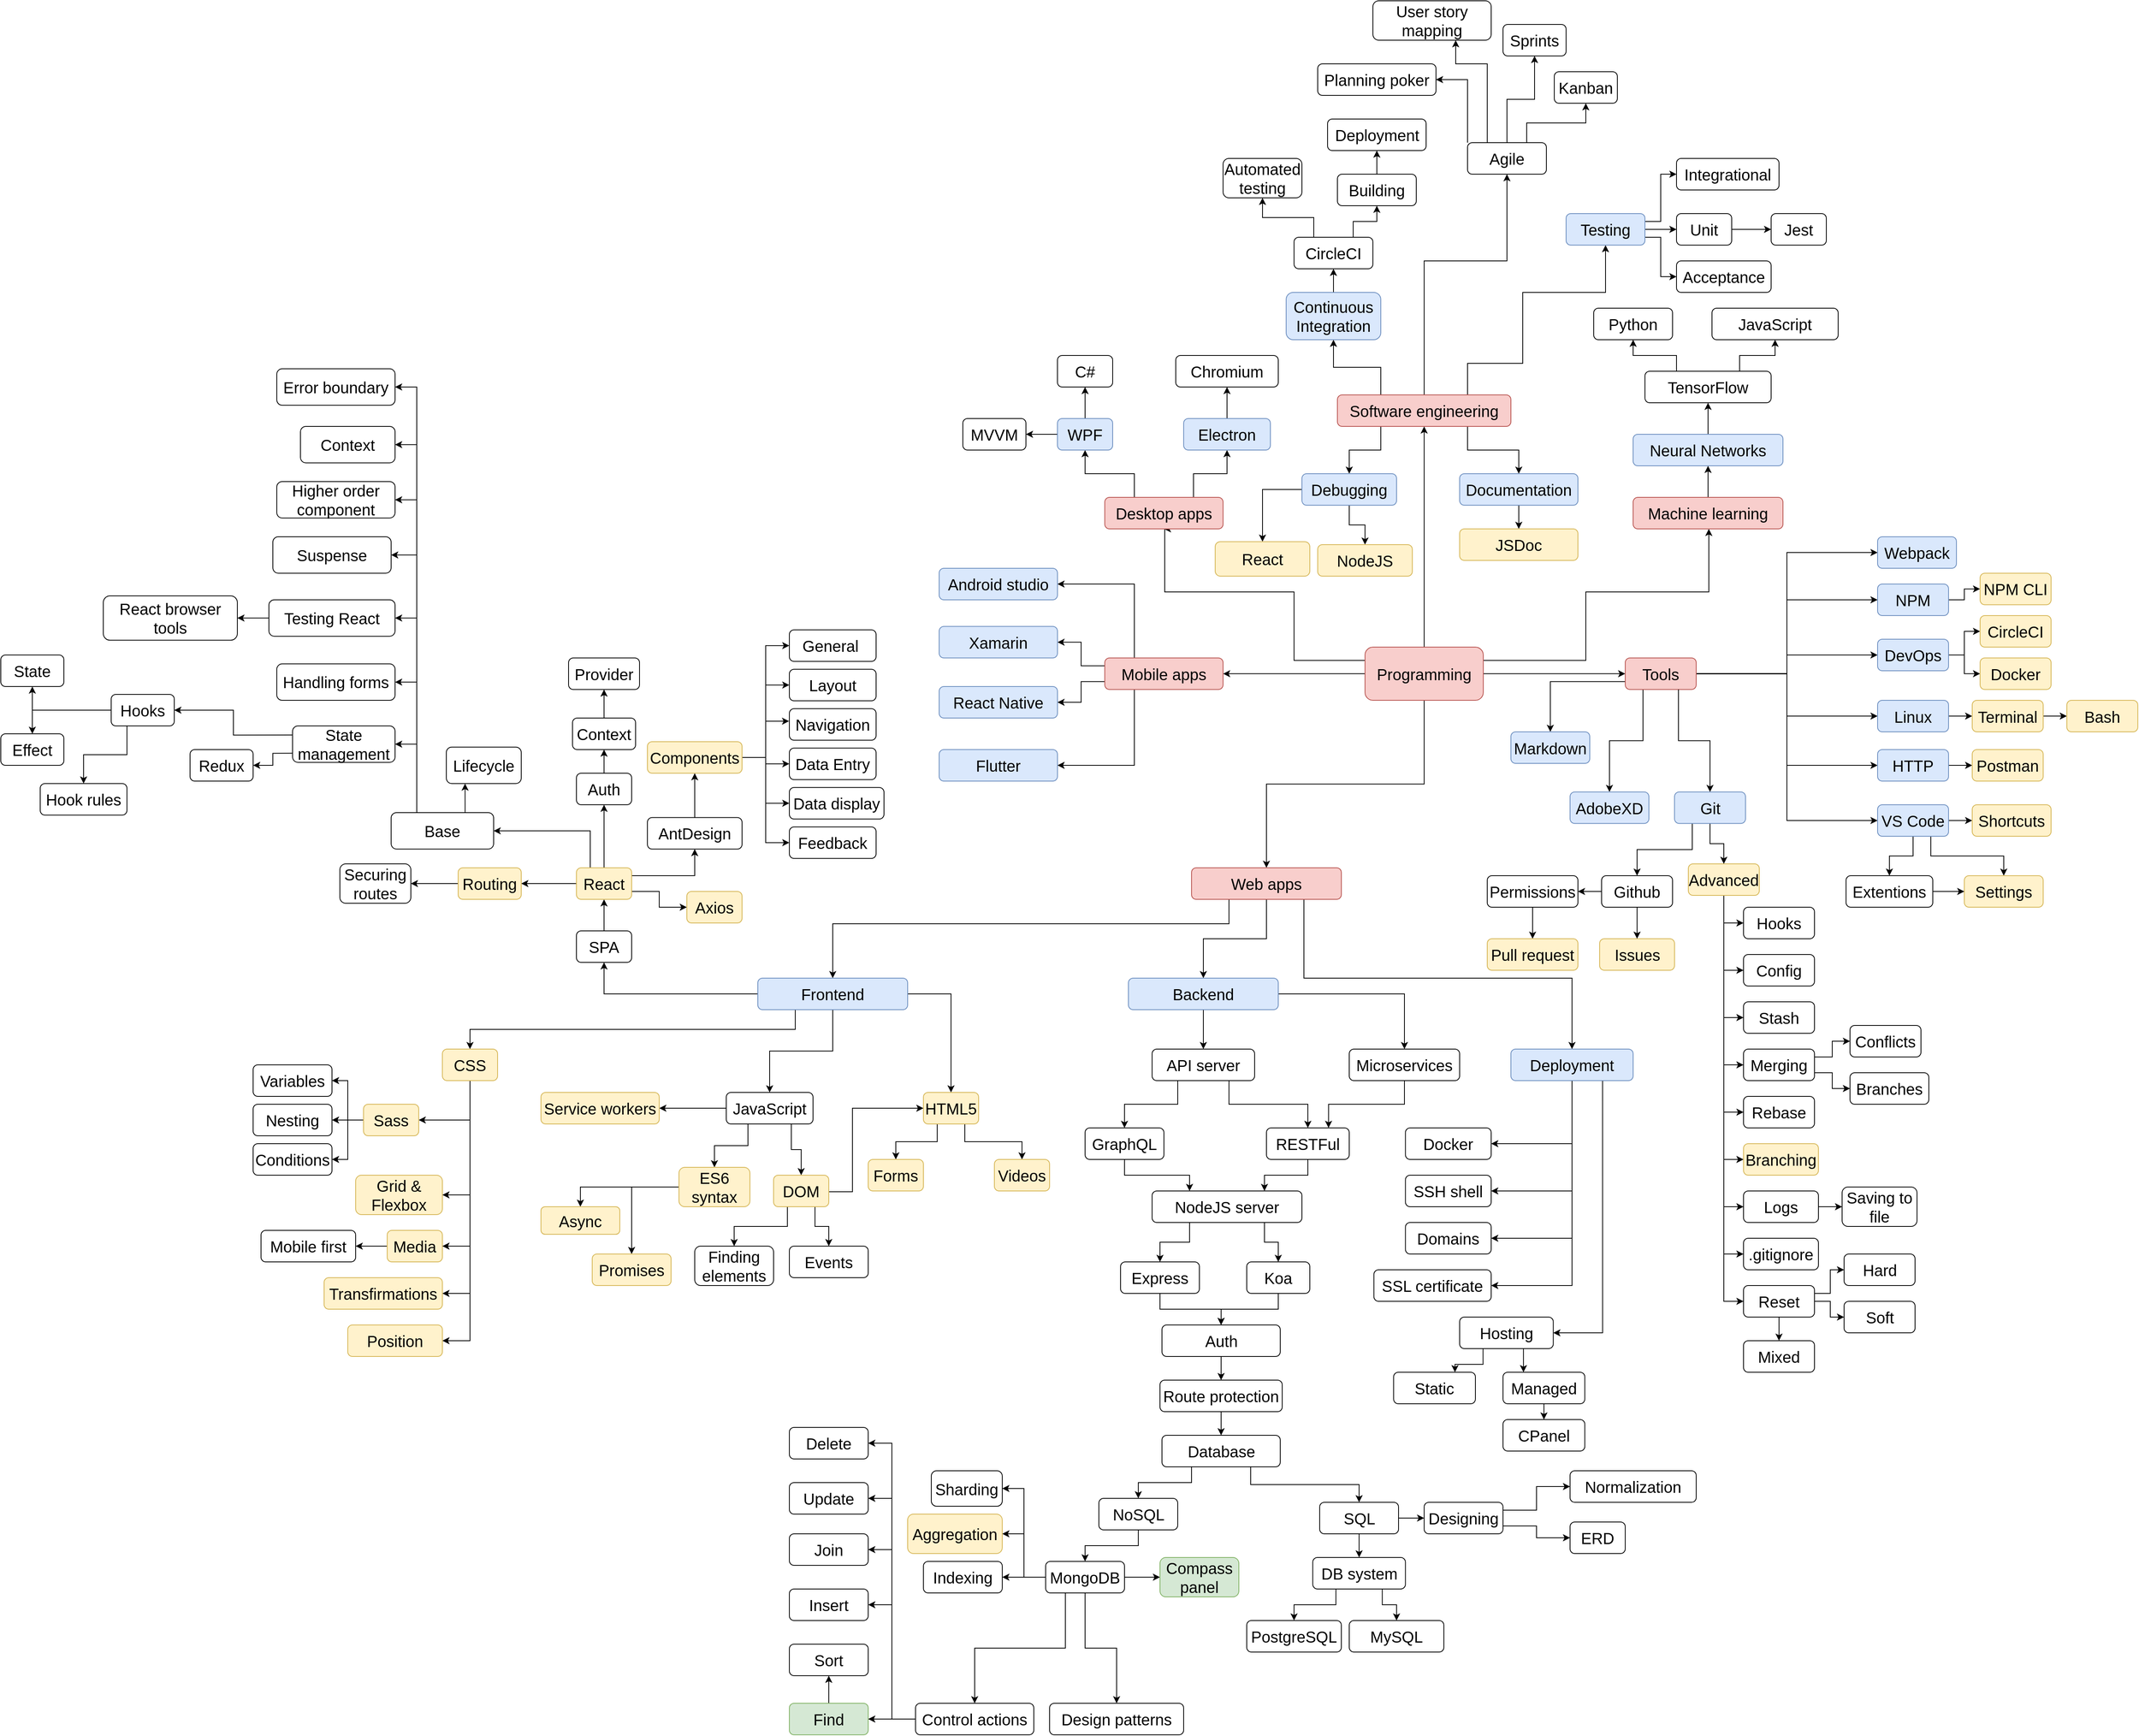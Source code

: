 <mxfile version="12.5.1" type="device"><diagram id="6a731a19-8d31-9384-78a2-239565b7b9f0" name="Page-1"><mxGraphModel dx="3008" dy="1180" grid="1" gridSize="10" guides="1" tooltips="1" connect="1" arrows="1" fold="1" page="0" pageScale="1" pageWidth="1169" pageHeight="827" background="#ffffff" math="0" shadow="0"><root><mxCell id="0"/><mxCell id="1" parent="0"/><mxCell id="gqNTWZEWWtc14lu_F7Ef-1788" style="edgeStyle=orthogonalEdgeStyle;rounded=0;orthogonalLoop=1;jettySize=auto;html=1;exitX=0;exitY=0.5;exitDx=0;exitDy=0;entryX=1;entryY=0.5;entryDx=0;entryDy=0;" parent="1" source="gqNTWZEWWtc14lu_F7Ef-1780" target="gqNTWZEWWtc14lu_F7Ef-1781" edge="1"><mxGeometry relative="1" as="geometry"/></mxCell><mxCell id="gqNTWZEWWtc14lu_F7Ef-1789" style="edgeStyle=orthogonalEdgeStyle;rounded=0;orthogonalLoop=1;jettySize=auto;html=1;exitX=0;exitY=0.25;exitDx=0;exitDy=0;entryX=0.5;entryY=1;entryDx=0;entryDy=0;" parent="1" source="gqNTWZEWWtc14lu_F7Ef-1780" target="gqNTWZEWWtc14lu_F7Ef-1783" edge="1"><mxGeometry relative="1" as="geometry"><Array as="points"><mxPoint x="310" y="537"/><mxPoint x="310" y="450"/><mxPoint x="146" y="450"/></Array></mxGeometry></mxCell><mxCell id="gqNTWZEWWtc14lu_F7Ef-1790" style="edgeStyle=orthogonalEdgeStyle;rounded=0;orthogonalLoop=1;jettySize=auto;html=1;exitX=0.5;exitY=0;exitDx=0;exitDy=0;entryX=0.5;entryY=1;entryDx=0;entryDy=0;" parent="1" source="gqNTWZEWWtc14lu_F7Ef-1780" target="gqNTWZEWWtc14lu_F7Ef-1786" edge="1"><mxGeometry relative="1" as="geometry"/></mxCell><mxCell id="gqNTWZEWWtc14lu_F7Ef-1791" style="edgeStyle=orthogonalEdgeStyle;rounded=0;orthogonalLoop=1;jettySize=auto;html=1;exitX=1;exitY=0.5;exitDx=0;exitDy=0;entryX=0;entryY=0.5;entryDx=0;entryDy=0;" parent="1" source="gqNTWZEWWtc14lu_F7Ef-1780" target="gqNTWZEWWtc14lu_F7Ef-1785" edge="1"><mxGeometry relative="1" as="geometry"/></mxCell><mxCell id="gqNTWZEWWtc14lu_F7Ef-1793" style="edgeStyle=orthogonalEdgeStyle;rounded=0;orthogonalLoop=1;jettySize=auto;html=1;exitX=0.5;exitY=1;exitDx=0;exitDy=0;" parent="1" source="gqNTWZEWWtc14lu_F7Ef-1780" target="gqNTWZEWWtc14lu_F7Ef-1787" edge="1"><mxGeometry relative="1" as="geometry"/></mxCell><mxCell id="gqNTWZEWWtc14lu_F7Ef-1794" style="edgeStyle=orthogonalEdgeStyle;rounded=0;orthogonalLoop=1;jettySize=auto;html=1;exitX=1;exitY=0.25;exitDx=0;exitDy=0;" parent="1" source="gqNTWZEWWtc14lu_F7Ef-1780" target="gqNTWZEWWtc14lu_F7Ef-1784" edge="1"><mxGeometry relative="1" as="geometry"><Array as="points"><mxPoint x="680" y="537"/><mxPoint x="680" y="450"/><mxPoint x="836" y="450"/></Array></mxGeometry></mxCell><mxCell id="gqNTWZEWWtc14lu_F7Ef-1780" value="&lt;font style=&quot;font-size: 20px&quot;&gt;Programming&lt;/font&gt;" style="rounded=1;whiteSpace=wrap;html=1;fillColor=#f8cecc;strokeColor=#b85450;shadow=0;" parent="1" vertex="1"><mxGeometry x="400" y="520" width="150" height="67.53" as="geometry"/></mxCell><mxCell id="gqNTWZEWWtc14lu_F7Ef-1812" style="edgeStyle=orthogonalEdgeStyle;rounded=0;orthogonalLoop=1;jettySize=auto;html=1;exitX=0.25;exitY=0;exitDx=0;exitDy=0;entryX=1;entryY=0.5;entryDx=0;entryDy=0;" parent="1" source="gqNTWZEWWtc14lu_F7Ef-1781" target="gqNTWZEWWtc14lu_F7Ef-1807" edge="1"><mxGeometry relative="1" as="geometry"/></mxCell><mxCell id="gqNTWZEWWtc14lu_F7Ef-1813" style="edgeStyle=orthogonalEdgeStyle;rounded=0;orthogonalLoop=1;jettySize=auto;html=1;exitX=0.25;exitY=1;exitDx=0;exitDy=0;entryX=1;entryY=0.5;entryDx=0;entryDy=0;" parent="1" source="gqNTWZEWWtc14lu_F7Ef-1781" target="gqNTWZEWWtc14lu_F7Ef-1810" edge="1"><mxGeometry relative="1" as="geometry"/></mxCell><mxCell id="gqNTWZEWWtc14lu_F7Ef-1814" style="edgeStyle=orthogonalEdgeStyle;rounded=0;orthogonalLoop=1;jettySize=auto;html=1;exitX=0;exitY=0.75;exitDx=0;exitDy=0;" parent="1" source="gqNTWZEWWtc14lu_F7Ef-1781" target="gqNTWZEWWtc14lu_F7Ef-1809" edge="1"><mxGeometry relative="1" as="geometry"/></mxCell><mxCell id="gqNTWZEWWtc14lu_F7Ef-1817" style="edgeStyle=orthogonalEdgeStyle;rounded=0;orthogonalLoop=1;jettySize=auto;html=1;exitX=0;exitY=0.25;exitDx=0;exitDy=0;entryX=1;entryY=0.5;entryDx=0;entryDy=0;" parent="1" source="gqNTWZEWWtc14lu_F7Ef-1781" target="gqNTWZEWWtc14lu_F7Ef-1808" edge="1"><mxGeometry relative="1" as="geometry"/></mxCell><mxCell id="gqNTWZEWWtc14lu_F7Ef-1781" value="&lt;font style=&quot;font-size: 20px&quot;&gt;Mobile apps&lt;/font&gt;" style="rounded=1;whiteSpace=wrap;html=1;fillColor=#f8cecc;strokeColor=#b85450;" parent="1" vertex="1"><mxGeometry x="70" y="533.77" width="150" height="40" as="geometry"/></mxCell><mxCell id="gqNTWZEWWtc14lu_F7Ef-1800" style="edgeStyle=orthogonalEdgeStyle;rounded=0;orthogonalLoop=1;jettySize=auto;html=1;exitX=0.75;exitY=0;exitDx=0;exitDy=0;" parent="1" source="gqNTWZEWWtc14lu_F7Ef-1783" target="gqNTWZEWWtc14lu_F7Ef-1796" edge="1"><mxGeometry relative="1" as="geometry"/></mxCell><mxCell id="gqNTWZEWWtc14lu_F7Ef-1806" style="edgeStyle=orthogonalEdgeStyle;rounded=0;orthogonalLoop=1;jettySize=auto;html=1;exitX=0.25;exitY=0;exitDx=0;exitDy=0;entryX=0.5;entryY=1;entryDx=0;entryDy=0;" parent="1" source="gqNTWZEWWtc14lu_F7Ef-1783" target="gqNTWZEWWtc14lu_F7Ef-1797" edge="1"><mxGeometry relative="1" as="geometry"/></mxCell><mxCell id="gqNTWZEWWtc14lu_F7Ef-1783" value="&lt;font style=&quot;font-size: 20px&quot;&gt;Desktop apps&lt;/font&gt;" style="rounded=1;whiteSpace=wrap;html=1;fillColor=#f8cecc;strokeColor=#b85450;" parent="1" vertex="1"><mxGeometry x="70" y="330" width="150" height="40" as="geometry"/></mxCell><mxCell id="mhQVdwRB5DmAb7PHkFME-2" style="edgeStyle=orthogonalEdgeStyle;rounded=0;orthogonalLoop=1;jettySize=auto;html=1;exitX=0.5;exitY=0;exitDx=0;exitDy=0;entryX=0.5;entryY=1;entryDx=0;entryDy=0;" parent="1" source="gqNTWZEWWtc14lu_F7Ef-1784" target="mhQVdwRB5DmAb7PHkFME-1" edge="1"><mxGeometry relative="1" as="geometry"/></mxCell><mxCell id="gqNTWZEWWtc14lu_F7Ef-1784" value="&lt;font style=&quot;font-size: 20px&quot;&gt;Machine learning&lt;/font&gt;" style="rounded=1;whiteSpace=wrap;html=1;fillColor=#f8cecc;strokeColor=#b85450;" parent="1" vertex="1"><mxGeometry x="740" y="330" width="190" height="40" as="geometry"/></mxCell><mxCell id="mhQVdwRB5DmAb7PHkFME-56" style="edgeStyle=orthogonalEdgeStyle;rounded=0;orthogonalLoop=1;jettySize=auto;html=1;exitX=1;exitY=0.5;exitDx=0;exitDy=0;entryX=0;entryY=0.5;entryDx=0;entryDy=0;" parent="1" source="gqNTWZEWWtc14lu_F7Ef-1785" target="mhQVdwRB5DmAb7PHkFME-48" edge="1"><mxGeometry relative="1" as="geometry"/></mxCell><mxCell id="mhQVdwRB5DmAb7PHkFME-58" style="edgeStyle=orthogonalEdgeStyle;rounded=0;orthogonalLoop=1;jettySize=auto;html=1;entryX=0;entryY=0.5;entryDx=0;entryDy=0;" parent="1" source="gqNTWZEWWtc14lu_F7Ef-1785" target="mhQVdwRB5DmAb7PHkFME-49" edge="1"><mxGeometry relative="1" as="geometry"/></mxCell><mxCell id="mhQVdwRB5DmAb7PHkFME-59" style="edgeStyle=orthogonalEdgeStyle;rounded=0;orthogonalLoop=1;jettySize=auto;html=1;entryX=0;entryY=0.5;entryDx=0;entryDy=0;" parent="1" source="gqNTWZEWWtc14lu_F7Ef-1785" target="mhQVdwRB5DmAb7PHkFME-50" edge="1"><mxGeometry relative="1" as="geometry"/></mxCell><mxCell id="mhQVdwRB5DmAb7PHkFME-60" style="edgeStyle=orthogonalEdgeStyle;rounded=0;orthogonalLoop=1;jettySize=auto;html=1;" parent="1" source="gqNTWZEWWtc14lu_F7Ef-1785" target="mhQVdwRB5DmAb7PHkFME-51" edge="1"><mxGeometry relative="1" as="geometry"/></mxCell><mxCell id="mhQVdwRB5DmAb7PHkFME-62" style="edgeStyle=orthogonalEdgeStyle;rounded=0;orthogonalLoop=1;jettySize=auto;html=1;exitX=0.25;exitY=1;exitDx=0;exitDy=0;" parent="1" source="gqNTWZEWWtc14lu_F7Ef-1785" target="mhQVdwRB5DmAb7PHkFME-52" edge="1"><mxGeometry relative="1" as="geometry"/></mxCell><mxCell id="mhQVdwRB5DmAb7PHkFME-64" style="edgeStyle=orthogonalEdgeStyle;rounded=0;orthogonalLoop=1;jettySize=auto;html=1;entryX=0;entryY=0.5;entryDx=0;entryDy=0;" parent="1" source="gqNTWZEWWtc14lu_F7Ef-1785" target="mhQVdwRB5DmAb7PHkFME-53" edge="1"><mxGeometry relative="1" as="geometry"/></mxCell><mxCell id="mhQVdwRB5DmAb7PHkFME-65" style="edgeStyle=orthogonalEdgeStyle;rounded=0;orthogonalLoop=1;jettySize=auto;html=1;entryX=0;entryY=0.5;entryDx=0;entryDy=0;" parent="1" source="gqNTWZEWWtc14lu_F7Ef-1785" target="mhQVdwRB5DmAb7PHkFME-55" edge="1"><mxGeometry relative="1" as="geometry"/></mxCell><mxCell id="YC3glx-nJ7YywBswtyn5-13" style="edgeStyle=orthogonalEdgeStyle;rounded=0;orthogonalLoop=1;jettySize=auto;html=1;exitX=0;exitY=0.75;exitDx=0;exitDy=0;entryX=0.5;entryY=0;entryDx=0;entryDy=0;" parent="1" source="gqNTWZEWWtc14lu_F7Ef-1785" target="YC3glx-nJ7YywBswtyn5-12" edge="1"><mxGeometry relative="1" as="geometry"/></mxCell><mxCell id="gqNTWZEWWtc14lu_F7Ef-1785" value="&lt;font style=&quot;font-size: 20px&quot;&gt;Tools&lt;/font&gt;" style="rounded=1;whiteSpace=wrap;html=1;fillColor=#f8cecc;strokeColor=#b85450;" parent="1" vertex="1"><mxGeometry x="730" y="533.77" width="90" height="40" as="geometry"/></mxCell><mxCell id="mhQVdwRB5DmAb7PHkFME-11" style="edgeStyle=orthogonalEdgeStyle;rounded=0;orthogonalLoop=1;jettySize=auto;html=1;exitX=0.25;exitY=1;exitDx=0;exitDy=0;entryX=0.5;entryY=0;entryDx=0;entryDy=0;" parent="1" source="gqNTWZEWWtc14lu_F7Ef-1786" target="mhQVdwRB5DmAb7PHkFME-10" edge="1"><mxGeometry relative="1" as="geometry"/></mxCell><mxCell id="mhQVdwRB5DmAb7PHkFME-13" style="edgeStyle=orthogonalEdgeStyle;rounded=0;orthogonalLoop=1;jettySize=auto;html=1;exitX=0.25;exitY=0;exitDx=0;exitDy=0;" parent="1" source="gqNTWZEWWtc14lu_F7Ef-1786" target="mhQVdwRB5DmAb7PHkFME-12" edge="1"><mxGeometry relative="1" as="geometry"/></mxCell><mxCell id="mhQVdwRB5DmAb7PHkFME-27" style="edgeStyle=orthogonalEdgeStyle;rounded=0;orthogonalLoop=1;jettySize=auto;html=1;exitX=0.75;exitY=1;exitDx=0;exitDy=0;" parent="1" source="gqNTWZEWWtc14lu_F7Ef-1786" target="mhQVdwRB5DmAb7PHkFME-26" edge="1"><mxGeometry relative="1" as="geometry"/></mxCell><mxCell id="mhQVdwRB5DmAb7PHkFME-29" style="edgeStyle=orthogonalEdgeStyle;rounded=0;orthogonalLoop=1;jettySize=auto;html=1;exitX=0.5;exitY=0;exitDx=0;exitDy=0;" parent="1" source="gqNTWZEWWtc14lu_F7Ef-1786" target="mhQVdwRB5DmAb7PHkFME-24" edge="1"><mxGeometry relative="1" as="geometry"><Array as="points"><mxPoint x="475" y="30"/><mxPoint x="580" y="30"/></Array></mxGeometry></mxCell><mxCell id="mhQVdwRB5DmAb7PHkFME-30" style="edgeStyle=orthogonalEdgeStyle;rounded=0;orthogonalLoop=1;jettySize=auto;html=1;exitX=0.75;exitY=0;exitDx=0;exitDy=0;entryX=0.5;entryY=1;entryDx=0;entryDy=0;" parent="1" source="gqNTWZEWWtc14lu_F7Ef-1786" target="mhQVdwRB5DmAb7PHkFME-25" edge="1"><mxGeometry relative="1" as="geometry"><Array as="points"><mxPoint x="530" y="160"/><mxPoint x="600" y="160"/><mxPoint x="600" y="70"/><mxPoint x="705" y="70"/></Array></mxGeometry></mxCell><mxCell id="gqNTWZEWWtc14lu_F7Ef-1786" value="&lt;font style=&quot;font-size: 20px&quot;&gt;Software engineering&lt;/font&gt;" style="rounded=1;whiteSpace=wrap;html=1;fillColor=#f8cecc;strokeColor=#b85450;" parent="1" vertex="1"><mxGeometry x="365" y="200" width="220" height="40" as="geometry"/></mxCell><mxCell id="mhQVdwRB5DmAb7PHkFME-132" style="edgeStyle=orthogonalEdgeStyle;rounded=0;orthogonalLoop=1;jettySize=auto;html=1;exitX=0.5;exitY=1;exitDx=0;exitDy=0;" parent="1" source="gqNTWZEWWtc14lu_F7Ef-1787" target="mhQVdwRB5DmAb7PHkFME-131" edge="1"><mxGeometry relative="1" as="geometry"/></mxCell><mxCell id="mhQVdwRB5DmAb7PHkFME-133" style="edgeStyle=orthogonalEdgeStyle;rounded=0;orthogonalLoop=1;jettySize=auto;html=1;exitX=0.25;exitY=1;exitDx=0;exitDy=0;" parent="1" source="gqNTWZEWWtc14lu_F7Ef-1787" target="mhQVdwRB5DmAb7PHkFME-130" edge="1"><mxGeometry relative="1" as="geometry"><Array as="points"><mxPoint x="228" y="871"/><mxPoint x="-275" y="871"/></Array></mxGeometry></mxCell><mxCell id="mhQVdwRB5DmAb7PHkFME-270" style="edgeStyle=orthogonalEdgeStyle;rounded=0;orthogonalLoop=1;jettySize=auto;html=1;exitX=0.75;exitY=1;exitDx=0;exitDy=0;entryX=0.5;entryY=0;entryDx=0;entryDy=0;" parent="1" source="gqNTWZEWWtc14lu_F7Ef-1787" target="mhQVdwRB5DmAb7PHkFME-269" edge="1"><mxGeometry relative="1" as="geometry"><Array as="points"><mxPoint x="323" y="940"/><mxPoint x="663" y="940"/></Array></mxGeometry></mxCell><mxCell id="gqNTWZEWWtc14lu_F7Ef-1787" value="&lt;font style=&quot;font-size: 20px&quot;&gt;Web apps&lt;/font&gt;" style="rounded=1;whiteSpace=wrap;html=1;fillColor=#f8cecc;strokeColor=#b85450;" parent="1" vertex="1"><mxGeometry x="180" y="800" width="190" height="40" as="geometry"/></mxCell><mxCell id="gqNTWZEWWtc14lu_F7Ef-1801" style="edgeStyle=orthogonalEdgeStyle;rounded=0;orthogonalLoop=1;jettySize=auto;html=1;exitX=0.5;exitY=0;exitDx=0;exitDy=0;" parent="1" source="gqNTWZEWWtc14lu_F7Ef-1796" target="gqNTWZEWWtc14lu_F7Ef-1798" edge="1"><mxGeometry relative="1" as="geometry"/></mxCell><mxCell id="gqNTWZEWWtc14lu_F7Ef-1796" value="&lt;font style=&quot;font-size: 20px&quot;&gt;Electron&lt;/font&gt;" style="rounded=1;whiteSpace=wrap;html=1;fillColor=#dae8fc;strokeColor=#6c8ebf;" parent="1" vertex="1"><mxGeometry x="170" y="230" width="110" height="40" as="geometry"/></mxCell><mxCell id="gqNTWZEWWtc14lu_F7Ef-1803" style="edgeStyle=orthogonalEdgeStyle;rounded=0;orthogonalLoop=1;jettySize=auto;html=1;exitX=0.5;exitY=0;exitDx=0;exitDy=0;" parent="1" source="gqNTWZEWWtc14lu_F7Ef-1797" target="gqNTWZEWWtc14lu_F7Ef-1802" edge="1"><mxGeometry relative="1" as="geometry"/></mxCell><mxCell id="gqNTWZEWWtc14lu_F7Ef-1805" style="edgeStyle=orthogonalEdgeStyle;rounded=0;orthogonalLoop=1;jettySize=auto;html=1;exitX=0;exitY=0.5;exitDx=0;exitDy=0;entryX=1;entryY=0.5;entryDx=0;entryDy=0;" parent="1" source="gqNTWZEWWtc14lu_F7Ef-1797" target="gqNTWZEWWtc14lu_F7Ef-1804" edge="1"><mxGeometry relative="1" as="geometry"/></mxCell><mxCell id="gqNTWZEWWtc14lu_F7Ef-1797" value="&lt;font style=&quot;font-size: 20px&quot;&gt;WPF&lt;/font&gt;" style="rounded=1;whiteSpace=wrap;html=1;fillColor=#dae8fc;strokeColor=#6c8ebf;" parent="1" vertex="1"><mxGeometry x="10" y="230" width="70" height="40" as="geometry"/></mxCell><mxCell id="gqNTWZEWWtc14lu_F7Ef-1798" value="&lt;font style=&quot;font-size: 20px&quot;&gt;Chromium&lt;/font&gt;" style="rounded=1;whiteSpace=wrap;html=1;" parent="1" vertex="1"><mxGeometry x="160" y="150" width="130" height="40" as="geometry"/></mxCell><mxCell id="gqNTWZEWWtc14lu_F7Ef-1802" value="&lt;font style=&quot;font-size: 20px&quot;&gt;C#&lt;/font&gt;" style="rounded=1;whiteSpace=wrap;html=1;" parent="1" vertex="1"><mxGeometry x="10" y="150" width="70" height="40" as="geometry"/></mxCell><mxCell id="gqNTWZEWWtc14lu_F7Ef-1804" value="&lt;font style=&quot;font-size: 20px&quot;&gt;MVVM&lt;/font&gt;" style="rounded=1;whiteSpace=wrap;html=1;" parent="1" vertex="1"><mxGeometry x="-110" y="230" width="80" height="40" as="geometry"/></mxCell><mxCell id="gqNTWZEWWtc14lu_F7Ef-1807" value="&lt;font style=&quot;font-size: 20px&quot;&gt;Android studio&lt;/font&gt;" style="rounded=1;whiteSpace=wrap;html=1;fillColor=#dae8fc;strokeColor=#6c8ebf;" parent="1" vertex="1"><mxGeometry x="-140" y="420" width="150" height="40" as="geometry"/></mxCell><mxCell id="gqNTWZEWWtc14lu_F7Ef-1808" value="&lt;font style=&quot;font-size: 20px&quot;&gt;Xamarin&lt;/font&gt;" style="rounded=1;whiteSpace=wrap;html=1;fillColor=#dae8fc;strokeColor=#6c8ebf;" parent="1" vertex="1"><mxGeometry x="-140" y="493.77" width="150" height="40" as="geometry"/></mxCell><mxCell id="gqNTWZEWWtc14lu_F7Ef-1809" value="&lt;font style=&quot;font-size: 20px&quot;&gt;React Native&lt;/font&gt;" style="rounded=1;whiteSpace=wrap;html=1;fillColor=#dae8fc;strokeColor=#6c8ebf;" parent="1" vertex="1"><mxGeometry x="-140" y="570" width="150" height="40" as="geometry"/></mxCell><mxCell id="gqNTWZEWWtc14lu_F7Ef-1810" value="&lt;font style=&quot;font-size: 20px&quot;&gt;Flutter&lt;/font&gt;" style="rounded=1;whiteSpace=wrap;html=1;fillColor=#dae8fc;strokeColor=#6c8ebf;" parent="1" vertex="1"><mxGeometry x="-140" y="650" width="150" height="40" as="geometry"/></mxCell><mxCell id="mhQVdwRB5DmAb7PHkFME-5" style="edgeStyle=orthogonalEdgeStyle;rounded=0;orthogonalLoop=1;jettySize=auto;html=1;exitX=0.5;exitY=0;exitDx=0;exitDy=0;entryX=0.5;entryY=1;entryDx=0;entryDy=0;" parent="1" source="mhQVdwRB5DmAb7PHkFME-1" target="mhQVdwRB5DmAb7PHkFME-3" edge="1"><mxGeometry relative="1" as="geometry"/></mxCell><mxCell id="mhQVdwRB5DmAb7PHkFME-1" value="&lt;font style=&quot;font-size: 20px&quot;&gt;Neural Networks&lt;/font&gt;" style="rounded=1;whiteSpace=wrap;html=1;fillColor=#dae8fc;strokeColor=#6c8ebf;" parent="1" vertex="1"><mxGeometry x="740" y="250" width="190" height="40" as="geometry"/></mxCell><mxCell id="mhQVdwRB5DmAb7PHkFME-8" style="edgeStyle=orthogonalEdgeStyle;rounded=0;orthogonalLoop=1;jettySize=auto;html=1;exitX=0.75;exitY=0;exitDx=0;exitDy=0;entryX=0.5;entryY=1;entryDx=0;entryDy=0;" parent="1" source="mhQVdwRB5DmAb7PHkFME-3" target="mhQVdwRB5DmAb7PHkFME-7" edge="1"><mxGeometry relative="1" as="geometry"/></mxCell><mxCell id="mhQVdwRB5DmAb7PHkFME-9" style="edgeStyle=orthogonalEdgeStyle;rounded=0;orthogonalLoop=1;jettySize=auto;html=1;exitX=0.25;exitY=0;exitDx=0;exitDy=0;entryX=0.5;entryY=1;entryDx=0;entryDy=0;" parent="1" source="mhQVdwRB5DmAb7PHkFME-3" target="mhQVdwRB5DmAb7PHkFME-6" edge="1"><mxGeometry relative="1" as="geometry"/></mxCell><mxCell id="mhQVdwRB5DmAb7PHkFME-3" value="&lt;font style=&quot;font-size: 20px&quot;&gt;TensorFlow&lt;/font&gt;" style="rounded=1;whiteSpace=wrap;html=1;" parent="1" vertex="1"><mxGeometry x="755" y="170" width="160" height="40" as="geometry"/></mxCell><mxCell id="mhQVdwRB5DmAb7PHkFME-6" value="&lt;font style=&quot;font-size: 20px&quot;&gt;Python&lt;/font&gt;" style="rounded=1;whiteSpace=wrap;html=1;" parent="1" vertex="1"><mxGeometry x="690" y="90" width="100" height="40" as="geometry"/></mxCell><mxCell id="mhQVdwRB5DmAb7PHkFME-7" value="&lt;font style=&quot;font-size: 20px&quot;&gt;JavaScript&lt;/font&gt;" style="rounded=1;whiteSpace=wrap;html=1;" parent="1" vertex="1"><mxGeometry x="840" y="90" width="160" height="40" as="geometry"/></mxCell><mxCell id="mhQVdwRB5DmAb7PHkFME-23" style="edgeStyle=orthogonalEdgeStyle;rounded=0;orthogonalLoop=1;jettySize=auto;html=1;exitX=0.5;exitY=1;exitDx=0;exitDy=0;entryX=0.5;entryY=0;entryDx=0;entryDy=0;" parent="1" source="mhQVdwRB5DmAb7PHkFME-10" target="mhQVdwRB5DmAb7PHkFME-22" edge="1"><mxGeometry relative="1" as="geometry"/></mxCell><mxCell id="YC3glx-nJ7YywBswtyn5-28" style="edgeStyle=orthogonalEdgeStyle;rounded=0;orthogonalLoop=1;jettySize=auto;html=1;exitX=0;exitY=0.5;exitDx=0;exitDy=0;entryX=0.5;entryY=0;entryDx=0;entryDy=0;" parent="1" source="mhQVdwRB5DmAb7PHkFME-10" target="YC3glx-nJ7YywBswtyn5-25" edge="1"><mxGeometry relative="1" as="geometry"/></mxCell><mxCell id="mhQVdwRB5DmAb7PHkFME-10" value="&lt;font style=&quot;font-size: 20px&quot;&gt;Debugging&lt;/font&gt;" style="rounded=1;whiteSpace=wrap;html=1;fillColor=#dae8fc;strokeColor=#6c8ebf;" parent="1" vertex="1"><mxGeometry x="320" y="300" width="120" height="40" as="geometry"/></mxCell><mxCell id="mhQVdwRB5DmAb7PHkFME-15" style="edgeStyle=orthogonalEdgeStyle;rounded=0;orthogonalLoop=1;jettySize=auto;html=1;exitX=0.5;exitY=0;exitDx=0;exitDy=0;entryX=0.5;entryY=1;entryDx=0;entryDy=0;" parent="1" source="mhQVdwRB5DmAb7PHkFME-12" target="mhQVdwRB5DmAb7PHkFME-14" edge="1"><mxGeometry relative="1" as="geometry"/></mxCell><mxCell id="mhQVdwRB5DmAb7PHkFME-12" value="&lt;font style=&quot;font-size: 20px&quot;&gt;Continuous Integration&lt;/font&gt;" style="rounded=1;whiteSpace=wrap;html=1;fillColor=#dae8fc;strokeColor=#6c8ebf;" parent="1" vertex="1"><mxGeometry x="300" y="70" width="120" height="60" as="geometry"/></mxCell><mxCell id="mhQVdwRB5DmAb7PHkFME-17" style="edgeStyle=orthogonalEdgeStyle;rounded=0;orthogonalLoop=1;jettySize=auto;html=1;exitX=0.25;exitY=0;exitDx=0;exitDy=0;entryX=0.5;entryY=1;entryDx=0;entryDy=0;" parent="1" source="mhQVdwRB5DmAb7PHkFME-14" target="mhQVdwRB5DmAb7PHkFME-16" edge="1"><mxGeometry relative="1" as="geometry"/></mxCell><mxCell id="mhQVdwRB5DmAb7PHkFME-21" style="edgeStyle=orthogonalEdgeStyle;rounded=0;orthogonalLoop=1;jettySize=auto;html=1;exitX=0.75;exitY=0;exitDx=0;exitDy=0;entryX=0.5;entryY=1;entryDx=0;entryDy=0;" parent="1" source="mhQVdwRB5DmAb7PHkFME-14" target="mhQVdwRB5DmAb7PHkFME-18" edge="1"><mxGeometry relative="1" as="geometry"/></mxCell><mxCell id="mhQVdwRB5DmAb7PHkFME-14" value="&lt;font style=&quot;font-size: 20px&quot;&gt;CircleCI&lt;/font&gt;" style="rounded=1;whiteSpace=wrap;html=1;" parent="1" vertex="1"><mxGeometry x="310" width="100" height="40" as="geometry"/></mxCell><mxCell id="mhQVdwRB5DmAb7PHkFME-16" value="&lt;font style=&quot;font-size: 20px&quot;&gt;Automated testing&lt;/font&gt;" style="rounded=1;whiteSpace=wrap;html=1;" parent="1" vertex="1"><mxGeometry x="220" y="-100" width="100" height="50" as="geometry"/></mxCell><mxCell id="mhQVdwRB5DmAb7PHkFME-20" style="edgeStyle=orthogonalEdgeStyle;rounded=0;orthogonalLoop=1;jettySize=auto;html=1;exitX=0.5;exitY=0;exitDx=0;exitDy=0;" parent="1" source="mhQVdwRB5DmAb7PHkFME-18" target="mhQVdwRB5DmAb7PHkFME-19" edge="1"><mxGeometry relative="1" as="geometry"/></mxCell><mxCell id="mhQVdwRB5DmAb7PHkFME-18" value="&lt;font style=&quot;font-size: 20px&quot;&gt;Building&lt;/font&gt;" style="rounded=1;whiteSpace=wrap;html=1;" parent="1" vertex="1"><mxGeometry x="365" y="-80" width="100" height="40" as="geometry"/></mxCell><mxCell id="mhQVdwRB5DmAb7PHkFME-19" value="&lt;font style=&quot;font-size: 20px&quot;&gt;Deployment&lt;/font&gt;" style="rounded=1;whiteSpace=wrap;html=1;" parent="1" vertex="1"><mxGeometry x="352.5" y="-150" width="125" height="40" as="geometry"/></mxCell><mxCell id="mhQVdwRB5DmAb7PHkFME-22" value="&lt;font style=&quot;font-size: 20px&quot;&gt;NodeJS&lt;/font&gt;" style="rounded=1;whiteSpace=wrap;html=1;fillColor=#fff2cc;strokeColor=#d6b656;" parent="1" vertex="1"><mxGeometry x="340" y="390" width="120" height="40" as="geometry"/></mxCell><mxCell id="mhQVdwRB5DmAb7PHkFME-41" style="edgeStyle=orthogonalEdgeStyle;rounded=0;orthogonalLoop=1;jettySize=auto;html=1;exitX=0;exitY=0;exitDx=0;exitDy=0;entryX=1;entryY=0.5;entryDx=0;entryDy=0;" parent="1" source="mhQVdwRB5DmAb7PHkFME-24" target="mhQVdwRB5DmAb7PHkFME-37" edge="1"><mxGeometry relative="1" as="geometry"/></mxCell><mxCell id="mhQVdwRB5DmAb7PHkFME-43" style="edgeStyle=orthogonalEdgeStyle;rounded=0;orthogonalLoop=1;jettySize=auto;html=1;exitX=0.25;exitY=0;exitDx=0;exitDy=0;" parent="1" source="mhQVdwRB5DmAb7PHkFME-24" target="mhQVdwRB5DmAb7PHkFME-42" edge="1"><mxGeometry relative="1" as="geometry"><Array as="points"><mxPoint x="555" y="-220"/><mxPoint x="515" y="-220"/></Array></mxGeometry></mxCell><mxCell id="mhQVdwRB5DmAb7PHkFME-45" style="edgeStyle=orthogonalEdgeStyle;rounded=0;orthogonalLoop=1;jettySize=auto;html=1;exitX=0.5;exitY=0;exitDx=0;exitDy=0;entryX=0.5;entryY=1;entryDx=0;entryDy=0;" parent="1" source="mhQVdwRB5DmAb7PHkFME-24" target="mhQVdwRB5DmAb7PHkFME-44" edge="1"><mxGeometry relative="1" as="geometry"/></mxCell><mxCell id="mhQVdwRB5DmAb7PHkFME-47" style="edgeStyle=orthogonalEdgeStyle;rounded=0;orthogonalLoop=1;jettySize=auto;html=1;exitX=0.75;exitY=0;exitDx=0;exitDy=0;entryX=0.5;entryY=1;entryDx=0;entryDy=0;" parent="1" source="mhQVdwRB5DmAb7PHkFME-24" target="mhQVdwRB5DmAb7PHkFME-46" edge="1"><mxGeometry relative="1" as="geometry"/></mxCell><mxCell id="mhQVdwRB5DmAb7PHkFME-24" value="&lt;font style=&quot;font-size: 20px&quot;&gt;Agile&lt;/font&gt;" style="rounded=1;whiteSpace=wrap;html=1;" parent="1" vertex="1"><mxGeometry x="530" y="-120" width="100" height="40" as="geometry"/></mxCell><mxCell id="mhQVdwRB5DmAb7PHkFME-34" style="edgeStyle=orthogonalEdgeStyle;rounded=0;orthogonalLoop=1;jettySize=auto;html=1;exitX=1;exitY=0.5;exitDx=0;exitDy=0;entryX=0;entryY=0.5;entryDx=0;entryDy=0;" parent="1" source="mhQVdwRB5DmAb7PHkFME-25" target="mhQVdwRB5DmAb7PHkFME-32" edge="1"><mxGeometry relative="1" as="geometry"/></mxCell><mxCell id="mhQVdwRB5DmAb7PHkFME-35" style="edgeStyle=orthogonalEdgeStyle;rounded=0;orthogonalLoop=1;jettySize=auto;html=1;exitX=1;exitY=0.25;exitDx=0;exitDy=0;entryX=0;entryY=0.5;entryDx=0;entryDy=0;" parent="1" source="mhQVdwRB5DmAb7PHkFME-25" target="mhQVdwRB5DmAb7PHkFME-31" edge="1"><mxGeometry relative="1" as="geometry"/></mxCell><mxCell id="mhQVdwRB5DmAb7PHkFME-36" style="edgeStyle=orthogonalEdgeStyle;rounded=0;orthogonalLoop=1;jettySize=auto;html=1;exitX=1;exitY=0.75;exitDx=0;exitDy=0;entryX=0;entryY=0.5;entryDx=0;entryDy=0;" parent="1" source="mhQVdwRB5DmAb7PHkFME-25" target="mhQVdwRB5DmAb7PHkFME-33" edge="1"><mxGeometry relative="1" as="geometry"/></mxCell><mxCell id="mhQVdwRB5DmAb7PHkFME-25" value="&lt;font style=&quot;font-size: 20px&quot;&gt;Testing&lt;/font&gt;" style="rounded=1;whiteSpace=wrap;html=1;fillColor=#dae8fc;strokeColor=#6c8ebf;" parent="1" vertex="1"><mxGeometry x="655" y="-30" width="100" height="40" as="geometry"/></mxCell><mxCell id="YC3glx-nJ7YywBswtyn5-17" style="edgeStyle=orthogonalEdgeStyle;rounded=0;orthogonalLoop=1;jettySize=auto;html=1;exitX=0.5;exitY=1;exitDx=0;exitDy=0;" parent="1" source="mhQVdwRB5DmAb7PHkFME-26" target="YC3glx-nJ7YywBswtyn5-16" edge="1"><mxGeometry relative="1" as="geometry"/></mxCell><mxCell id="mhQVdwRB5DmAb7PHkFME-26" value="&lt;font style=&quot;font-size: 20px&quot;&gt;Documentation&lt;/font&gt;" style="rounded=1;whiteSpace=wrap;html=1;fillColor=#dae8fc;strokeColor=#6c8ebf;" parent="1" vertex="1"><mxGeometry x="520" y="300" width="150" height="40" as="geometry"/></mxCell><mxCell id="mhQVdwRB5DmAb7PHkFME-31" value="&lt;font style=&quot;font-size: 20px&quot;&gt;Integrational&lt;/font&gt;" style="rounded=1;whiteSpace=wrap;html=1;" parent="1" vertex="1"><mxGeometry x="795" y="-100" width="130" height="40" as="geometry"/></mxCell><mxCell id="YC3glx-nJ7YywBswtyn5-15" style="edgeStyle=orthogonalEdgeStyle;rounded=0;orthogonalLoop=1;jettySize=auto;html=1;exitX=1;exitY=0.5;exitDx=0;exitDy=0;entryX=0;entryY=0.5;entryDx=0;entryDy=0;" parent="1" source="mhQVdwRB5DmAb7PHkFME-32" target="YC3glx-nJ7YywBswtyn5-14" edge="1"><mxGeometry relative="1" as="geometry"/></mxCell><mxCell id="mhQVdwRB5DmAb7PHkFME-32" value="&lt;font style=&quot;font-size: 20px&quot;&gt;Unit&lt;/font&gt;" style="rounded=1;whiteSpace=wrap;html=1;" parent="1" vertex="1"><mxGeometry x="795" y="-30" width="70" height="40" as="geometry"/></mxCell><mxCell id="mhQVdwRB5DmAb7PHkFME-33" value="&lt;font style=&quot;font-size: 20px&quot;&gt;Acceptance&lt;/font&gt;" style="rounded=1;whiteSpace=wrap;html=1;" parent="1" vertex="1"><mxGeometry x="795" y="30" width="120" height="40" as="geometry"/></mxCell><mxCell id="mhQVdwRB5DmAb7PHkFME-37" value="&lt;font style=&quot;font-size: 20px&quot;&gt;Planning poker&lt;/font&gt;" style="rounded=1;whiteSpace=wrap;html=1;" parent="1" vertex="1"><mxGeometry x="340" y="-220" width="150" height="40" as="geometry"/></mxCell><mxCell id="mhQVdwRB5DmAb7PHkFME-42" value="&lt;font style=&quot;font-size: 20px&quot;&gt;User story mapping&lt;/font&gt;" style="rounded=1;whiteSpace=wrap;html=1;" parent="1" vertex="1"><mxGeometry x="410" y="-300" width="150" height="50" as="geometry"/></mxCell><mxCell id="mhQVdwRB5DmAb7PHkFME-44" value="&lt;font style=&quot;font-size: 20px&quot;&gt;Sprints&lt;/font&gt;" style="rounded=1;whiteSpace=wrap;html=1;" parent="1" vertex="1"><mxGeometry x="575" y="-270" width="80" height="40" as="geometry"/></mxCell><mxCell id="mhQVdwRB5DmAb7PHkFME-46" value="&lt;font style=&quot;font-size: 20px&quot;&gt;Kanban&lt;/font&gt;" style="rounded=1;whiteSpace=wrap;html=1;" parent="1" vertex="1"><mxGeometry x="640" y="-210" width="80" height="40" as="geometry"/></mxCell><mxCell id="mhQVdwRB5DmAb7PHkFME-48" value="&lt;font style=&quot;font-size: 20px&quot;&gt;Webpack&lt;/font&gt;" style="rounded=1;whiteSpace=wrap;html=1;fillColor=#dae8fc;strokeColor=#6c8ebf;" parent="1" vertex="1"><mxGeometry x="1050" y="380" width="100" height="40" as="geometry"/></mxCell><mxCell id="mhQVdwRB5DmAb7PHkFME-70" style="edgeStyle=orthogonalEdgeStyle;rounded=0;orthogonalLoop=1;jettySize=auto;html=1;exitX=1;exitY=0.5;exitDx=0;exitDy=0;entryX=0;entryY=0.5;entryDx=0;entryDy=0;" parent="1" source="mhQVdwRB5DmAb7PHkFME-49" target="mhQVdwRB5DmAb7PHkFME-67" edge="1"><mxGeometry relative="1" as="geometry"/></mxCell><mxCell id="mhQVdwRB5DmAb7PHkFME-49" value="&lt;font style=&quot;font-size: 20px&quot;&gt;NPM&lt;/font&gt;" style="rounded=1;whiteSpace=wrap;html=1;fillColor=#dae8fc;strokeColor=#6c8ebf;" parent="1" vertex="1"><mxGeometry x="1050" y="440" width="90" height="40" as="geometry"/></mxCell><mxCell id="mhQVdwRB5DmAb7PHkFME-73" style="edgeStyle=orthogonalEdgeStyle;rounded=0;orthogonalLoop=1;jettySize=auto;html=1;" parent="1" source="mhQVdwRB5DmAb7PHkFME-50" target="mhQVdwRB5DmAb7PHkFME-71" edge="1"><mxGeometry relative="1" as="geometry"/></mxCell><mxCell id="mhQVdwRB5DmAb7PHkFME-50" value="&lt;font style=&quot;font-size: 20px&quot;&gt;Linux&lt;/font&gt;" style="rounded=1;whiteSpace=wrap;html=1;fillColor=#dae8fc;strokeColor=#6c8ebf;" parent="1" vertex="1"><mxGeometry x="1050" y="587.53" width="90" height="40" as="geometry"/></mxCell><mxCell id="YC3glx-nJ7YywBswtyn5-8" style="edgeStyle=orthogonalEdgeStyle;rounded=0;orthogonalLoop=1;jettySize=auto;html=1;entryX=0;entryY=0.5;entryDx=0;entryDy=0;" parent="1" source="mhQVdwRB5DmAb7PHkFME-51" target="YC3glx-nJ7YywBswtyn5-7" edge="1"><mxGeometry relative="1" as="geometry"/></mxCell><mxCell id="YC3glx-nJ7YywBswtyn5-11" style="edgeStyle=orthogonalEdgeStyle;rounded=0;orthogonalLoop=1;jettySize=auto;html=1;" parent="1" source="mhQVdwRB5DmAb7PHkFME-51" target="YC3glx-nJ7YywBswtyn5-9" edge="1"><mxGeometry relative="1" as="geometry"/></mxCell><mxCell id="mhQVdwRB5DmAb7PHkFME-51" value="&lt;font style=&quot;font-size: 20px&quot;&gt;DevOps&lt;/font&gt;" style="rounded=1;whiteSpace=wrap;html=1;fillColor=#dae8fc;strokeColor=#6c8ebf;" parent="1" vertex="1"><mxGeometry x="1050" y="510" width="90" height="40" as="geometry"/></mxCell><mxCell id="mhQVdwRB5DmAb7PHkFME-52" value="&lt;font style=&quot;font-size: 20px&quot;&gt;AdobeXD&lt;/font&gt;" style="rounded=1;whiteSpace=wrap;html=1;fillColor=#dae8fc;strokeColor=#6c8ebf;" parent="1" vertex="1"><mxGeometry x="660" y="703.77" width="100" height="40" as="geometry"/></mxCell><mxCell id="mhQVdwRB5DmAb7PHkFME-76" style="edgeStyle=orthogonalEdgeStyle;rounded=0;orthogonalLoop=1;jettySize=auto;html=1;" parent="1" source="mhQVdwRB5DmAb7PHkFME-53" target="mhQVdwRB5DmAb7PHkFME-75" edge="1"><mxGeometry relative="1" as="geometry"/></mxCell><mxCell id="mhQVdwRB5DmAb7PHkFME-53" value="&lt;font style=&quot;font-size: 20px&quot;&gt;HTTP&lt;/font&gt;" style="rounded=1;whiteSpace=wrap;html=1;fillColor=#dae8fc;strokeColor=#6c8ebf;" parent="1" vertex="1"><mxGeometry x="1050" y="650" width="90" height="40" as="geometry"/></mxCell><mxCell id="mhQVdwRB5DmAb7PHkFME-89" style="edgeStyle=orthogonalEdgeStyle;rounded=0;orthogonalLoop=1;jettySize=auto;html=1;exitX=0.5;exitY=1;exitDx=0;exitDy=0;entryX=0;entryY=0.5;entryDx=0;entryDy=0;" parent="1" source="mhQVdwRB5DmAb7PHkFME-54" target="mhQVdwRB5DmAb7PHkFME-86" edge="1"><mxGeometry relative="1" as="geometry"/></mxCell><mxCell id="mhQVdwRB5DmAb7PHkFME-98" style="edgeStyle=orthogonalEdgeStyle;rounded=0;orthogonalLoop=1;jettySize=auto;html=1;entryX=0;entryY=0.5;entryDx=0;entryDy=0;" parent="1" source="mhQVdwRB5DmAb7PHkFME-54" target="mhQVdwRB5DmAb7PHkFME-90" edge="1"><mxGeometry relative="1" as="geometry"/></mxCell><mxCell id="mhQVdwRB5DmAb7PHkFME-99" style="edgeStyle=orthogonalEdgeStyle;rounded=0;orthogonalLoop=1;jettySize=auto;html=1;exitX=0.5;exitY=1;exitDx=0;exitDy=0;entryX=0;entryY=0.5;entryDx=0;entryDy=0;" parent="1" source="mhQVdwRB5DmAb7PHkFME-54" target="mhQVdwRB5DmAb7PHkFME-91" edge="1"><mxGeometry relative="1" as="geometry"/></mxCell><mxCell id="mhQVdwRB5DmAb7PHkFME-100" style="edgeStyle=orthogonalEdgeStyle;rounded=0;orthogonalLoop=1;jettySize=auto;html=1;exitX=0.5;exitY=1;exitDx=0;exitDy=0;entryX=0;entryY=0.5;entryDx=0;entryDy=0;" parent="1" source="mhQVdwRB5DmAb7PHkFME-54" target="mhQVdwRB5DmAb7PHkFME-92" edge="1"><mxGeometry relative="1" as="geometry"/></mxCell><mxCell id="mhQVdwRB5DmAb7PHkFME-102" style="edgeStyle=orthogonalEdgeStyle;rounded=0;orthogonalLoop=1;jettySize=auto;html=1;exitX=0.5;exitY=1;exitDx=0;exitDy=0;entryX=0;entryY=0.5;entryDx=0;entryDy=0;" parent="1" source="mhQVdwRB5DmAb7PHkFME-54" target="mhQVdwRB5DmAb7PHkFME-101" edge="1"><mxGeometry relative="1" as="geometry"/></mxCell><mxCell id="mhQVdwRB5DmAb7PHkFME-104" style="edgeStyle=orthogonalEdgeStyle;rounded=0;orthogonalLoop=1;jettySize=auto;html=1;exitX=0.5;exitY=1;exitDx=0;exitDy=0;entryX=0;entryY=0.5;entryDx=0;entryDy=0;" parent="1" source="mhQVdwRB5DmAb7PHkFME-54" target="mhQVdwRB5DmAb7PHkFME-103" edge="1"><mxGeometry relative="1" as="geometry"/></mxCell><mxCell id="mhQVdwRB5DmAb7PHkFME-111" style="edgeStyle=orthogonalEdgeStyle;rounded=0;orthogonalLoop=1;jettySize=auto;html=1;exitX=0.5;exitY=1;exitDx=0;exitDy=0;entryX=0;entryY=0.5;entryDx=0;entryDy=0;" parent="1" source="mhQVdwRB5DmAb7PHkFME-54" target="mhQVdwRB5DmAb7PHkFME-110" edge="1"><mxGeometry relative="1" as="geometry"/></mxCell><mxCell id="mhQVdwRB5DmAb7PHkFME-115" style="edgeStyle=orthogonalEdgeStyle;rounded=0;orthogonalLoop=1;jettySize=auto;html=1;exitX=0.5;exitY=1;exitDx=0;exitDy=0;entryX=0;entryY=0.5;entryDx=0;entryDy=0;" parent="1" source="mhQVdwRB5DmAb7PHkFME-54" target="mhQVdwRB5DmAb7PHkFME-114" edge="1"><mxGeometry relative="1" as="geometry"/></mxCell><mxCell id="mhQVdwRB5DmAb7PHkFME-122" style="edgeStyle=orthogonalEdgeStyle;rounded=0;orthogonalLoop=1;jettySize=auto;html=1;exitX=0.5;exitY=1;exitDx=0;exitDy=0;entryX=0;entryY=0.5;entryDx=0;entryDy=0;" parent="1" source="mhQVdwRB5DmAb7PHkFME-54" target="mhQVdwRB5DmAb7PHkFME-121" edge="1"><mxGeometry relative="1" as="geometry"/></mxCell><mxCell id="mhQVdwRB5DmAb7PHkFME-54" value="&lt;font style=&quot;font-size: 20px&quot;&gt;Advanced&lt;/font&gt;" style="rounded=1;whiteSpace=wrap;html=1;fillColor=#fff2cc;strokeColor=#d6b656;" parent="1" vertex="1"><mxGeometry x="810" y="795" width="90" height="40" as="geometry"/></mxCell><mxCell id="mhQVdwRB5DmAb7PHkFME-80" style="edgeStyle=orthogonalEdgeStyle;rounded=0;orthogonalLoop=1;jettySize=auto;html=1;exitX=0.75;exitY=1;exitDx=0;exitDy=0;entryX=0.5;entryY=0;entryDx=0;entryDy=0;" parent="1" source="mhQVdwRB5DmAb7PHkFME-55" target="mhQVdwRB5DmAb7PHkFME-78" edge="1"><mxGeometry relative="1" as="geometry"/></mxCell><mxCell id="mhQVdwRB5DmAb7PHkFME-82" style="edgeStyle=orthogonalEdgeStyle;rounded=0;orthogonalLoop=1;jettySize=auto;html=1;" parent="1" source="mhQVdwRB5DmAb7PHkFME-55" target="mhQVdwRB5DmAb7PHkFME-79" edge="1"><mxGeometry relative="1" as="geometry"/></mxCell><mxCell id="mhQVdwRB5DmAb7PHkFME-83" style="edgeStyle=orthogonalEdgeStyle;rounded=0;orthogonalLoop=1;jettySize=auto;html=1;" parent="1" source="mhQVdwRB5DmAb7PHkFME-55" target="mhQVdwRB5DmAb7PHkFME-77" edge="1"><mxGeometry relative="1" as="geometry"/></mxCell><mxCell id="mhQVdwRB5DmAb7PHkFME-55" value="&lt;font style=&quot;font-size: 20px&quot;&gt;VS Code&lt;/font&gt;" style="rounded=1;whiteSpace=wrap;html=1;fillColor=#dae8fc;strokeColor=#6c8ebf;" parent="1" vertex="1"><mxGeometry x="1050" y="720" width="90" height="40" as="geometry"/></mxCell><mxCell id="mhQVdwRB5DmAb7PHkFME-67" value="&lt;font style=&quot;font-size: 20px&quot;&gt;NPM CLI&lt;/font&gt;" style="rounded=1;whiteSpace=wrap;html=1;fillColor=#fff2cc;strokeColor=#d6b656;" parent="1" vertex="1"><mxGeometry x="1180" y="426.23" width="90" height="40" as="geometry"/></mxCell><mxCell id="mhQVdwRB5DmAb7PHkFME-74" style="edgeStyle=orthogonalEdgeStyle;rounded=0;orthogonalLoop=1;jettySize=auto;html=1;" parent="1" source="mhQVdwRB5DmAb7PHkFME-71" target="mhQVdwRB5DmAb7PHkFME-72" edge="1"><mxGeometry relative="1" as="geometry"/></mxCell><mxCell id="mhQVdwRB5DmAb7PHkFME-71" value="&lt;font style=&quot;font-size: 20px&quot;&gt;Terminal&lt;/font&gt;" style="rounded=1;whiteSpace=wrap;html=1;fillColor=#fff2cc;strokeColor=#d6b656;" parent="1" vertex="1"><mxGeometry x="1170" y="587.53" width="90" height="40" as="geometry"/></mxCell><mxCell id="mhQVdwRB5DmAb7PHkFME-72" value="&lt;font style=&quot;font-size: 20px&quot;&gt;Bash&lt;/font&gt;" style="rounded=1;whiteSpace=wrap;html=1;fillColor=#fff2cc;strokeColor=#d6b656;" parent="1" vertex="1"><mxGeometry x="1290" y="587.53" width="90" height="40" as="geometry"/></mxCell><mxCell id="mhQVdwRB5DmAb7PHkFME-75" value="&lt;font style=&quot;font-size: 20px&quot;&gt;Postman&lt;/font&gt;" style="rounded=1;whiteSpace=wrap;html=1;fillColor=#fff2cc;strokeColor=#d6b656;" parent="1" vertex="1"><mxGeometry x="1170" y="650" width="90" height="40" as="geometry"/></mxCell><mxCell id="mhQVdwRB5DmAb7PHkFME-77" value="&lt;font style=&quot;font-size: 20px&quot;&gt;Shortcuts&lt;/font&gt;" style="rounded=1;whiteSpace=wrap;html=1;fillColor=#fff2cc;strokeColor=#d6b656;" parent="1" vertex="1"><mxGeometry x="1170" y="720" width="100" height="40" as="geometry"/></mxCell><mxCell id="mhQVdwRB5DmAb7PHkFME-78" value="&lt;font style=&quot;font-size: 20px&quot;&gt;Settings&lt;/font&gt;" style="rounded=1;whiteSpace=wrap;html=1;fillColor=#fff2cc;strokeColor=#d6b656;" parent="1" vertex="1"><mxGeometry x="1160" y="810" width="100" height="40" as="geometry"/></mxCell><mxCell id="mhQVdwRB5DmAb7PHkFME-84" style="edgeStyle=orthogonalEdgeStyle;rounded=0;orthogonalLoop=1;jettySize=auto;html=1;" parent="1" source="mhQVdwRB5DmAb7PHkFME-79" target="mhQVdwRB5DmAb7PHkFME-78" edge="1"><mxGeometry relative="1" as="geometry"/></mxCell><mxCell id="mhQVdwRB5DmAb7PHkFME-79" value="&lt;font style=&quot;font-size: 20px&quot;&gt;Extentions&lt;/font&gt;" style="rounded=1;whiteSpace=wrap;html=1;" parent="1" vertex="1"><mxGeometry x="1010" y="810" width="110" height="40" as="geometry"/></mxCell><mxCell id="mhQVdwRB5DmAb7PHkFME-86" value="&lt;font style=&quot;font-size: 20px&quot;&gt;Hooks&lt;/font&gt;" style="rounded=1;whiteSpace=wrap;html=1;" parent="1" vertex="1"><mxGeometry x="880" y="850" width="90" height="40" as="geometry"/></mxCell><mxCell id="mhQVdwRB5DmAb7PHkFME-90" value="&lt;font style=&quot;font-size: 20px&quot;&gt;Config&lt;/font&gt;" style="rounded=1;whiteSpace=wrap;html=1;" parent="1" vertex="1"><mxGeometry x="880" y="910" width="90" height="40" as="geometry"/></mxCell><mxCell id="mhQVdwRB5DmAb7PHkFME-91" value="&lt;font style=&quot;font-size: 20px&quot;&gt;Stash&lt;/font&gt;" style="rounded=1;whiteSpace=wrap;html=1;" parent="1" vertex="1"><mxGeometry x="880" y="970" width="90" height="40" as="geometry"/></mxCell><mxCell id="mhQVdwRB5DmAb7PHkFME-96" style="edgeStyle=orthogonalEdgeStyle;rounded=0;orthogonalLoop=1;jettySize=auto;html=1;exitX=1;exitY=0.25;exitDx=0;exitDy=0;" parent="1" source="mhQVdwRB5DmAb7PHkFME-92" target="mhQVdwRB5DmAb7PHkFME-94" edge="1"><mxGeometry relative="1" as="geometry"/></mxCell><mxCell id="mhQVdwRB5DmAb7PHkFME-97" style="edgeStyle=orthogonalEdgeStyle;rounded=0;orthogonalLoop=1;jettySize=auto;html=1;exitX=1;exitY=0.75;exitDx=0;exitDy=0;entryX=0;entryY=0.5;entryDx=0;entryDy=0;" parent="1" source="mhQVdwRB5DmAb7PHkFME-92" target="mhQVdwRB5DmAb7PHkFME-95" edge="1"><mxGeometry relative="1" as="geometry"/></mxCell><mxCell id="mhQVdwRB5DmAb7PHkFME-92" value="&lt;font style=&quot;font-size: 20px&quot;&gt;Merging&lt;/font&gt;" style="rounded=1;whiteSpace=wrap;html=1;" parent="1" vertex="1"><mxGeometry x="880" y="1030" width="90" height="40" as="geometry"/></mxCell><mxCell id="mhQVdwRB5DmAb7PHkFME-94" value="&lt;font style=&quot;font-size: 20px&quot;&gt;Conflicts&lt;/font&gt;" style="rounded=1;whiteSpace=wrap;html=1;" parent="1" vertex="1"><mxGeometry x="1015" y="1000" width="90" height="40" as="geometry"/></mxCell><mxCell id="mhQVdwRB5DmAb7PHkFME-95" value="&lt;font style=&quot;font-size: 20px&quot;&gt;Branches&lt;/font&gt;" style="rounded=1;whiteSpace=wrap;html=1;" parent="1" vertex="1"><mxGeometry x="1015" y="1060" width="100" height="40" as="geometry"/></mxCell><mxCell id="mhQVdwRB5DmAb7PHkFME-101" value="&lt;font style=&quot;font-size: 20px&quot;&gt;Rebase&lt;/font&gt;" style="rounded=1;whiteSpace=wrap;html=1;" parent="1" vertex="1"><mxGeometry x="880" y="1090" width="90" height="40" as="geometry"/></mxCell><mxCell id="mhQVdwRB5DmAb7PHkFME-103" value="&lt;font style=&quot;font-size: 20px&quot;&gt;Branching&lt;/font&gt;" style="rounded=1;whiteSpace=wrap;html=1;fillColor=#fff2cc;strokeColor=#d6b656;" parent="1" vertex="1"><mxGeometry x="880" y="1150" width="95" height="40" as="geometry"/></mxCell><mxCell id="mhQVdwRB5DmAb7PHkFME-106" value="&lt;font style=&quot;font-size: 20px&quot;&gt;Issues&lt;/font&gt;" style="rounded=1;whiteSpace=wrap;html=1;fillColor=#fff2cc;strokeColor=#d6b656;" parent="1" vertex="1"><mxGeometry x="697.5" y="890" width="95" height="40" as="geometry"/></mxCell><mxCell id="mhQVdwRB5DmAb7PHkFME-109" style="edgeStyle=orthogonalEdgeStyle;rounded=0;orthogonalLoop=1;jettySize=auto;html=1;exitX=0.5;exitY=1;exitDx=0;exitDy=0;" parent="1" source="mhQVdwRB5DmAb7PHkFME-107" target="mhQVdwRB5DmAb7PHkFME-106" edge="1"><mxGeometry relative="1" as="geometry"/></mxCell><mxCell id="mhQVdwRB5DmAb7PHkFME-117" style="edgeStyle=orthogonalEdgeStyle;rounded=0;orthogonalLoop=1;jettySize=auto;html=1;exitX=0;exitY=0.5;exitDx=0;exitDy=0;" parent="1" source="mhQVdwRB5DmAb7PHkFME-107" target="mhQVdwRB5DmAb7PHkFME-116" edge="1"><mxGeometry relative="1" as="geometry"/></mxCell><mxCell id="mhQVdwRB5DmAb7PHkFME-107" value="&lt;font style=&quot;font-size: 20px&quot;&gt;Github&lt;/font&gt;" style="rounded=1;whiteSpace=wrap;html=1;" parent="1" vertex="1"><mxGeometry x="700" y="810" width="90" height="40" as="geometry"/></mxCell><mxCell id="mhQVdwRB5DmAb7PHkFME-113" style="edgeStyle=orthogonalEdgeStyle;rounded=0;orthogonalLoop=1;jettySize=auto;html=1;" parent="1" source="mhQVdwRB5DmAb7PHkFME-110" target="mhQVdwRB5DmAb7PHkFME-112" edge="1"><mxGeometry relative="1" as="geometry"/></mxCell><mxCell id="mhQVdwRB5DmAb7PHkFME-110" value="&lt;font style=&quot;font-size: 20px&quot;&gt;Logs&lt;/font&gt;" style="rounded=1;whiteSpace=wrap;html=1;" parent="1" vertex="1"><mxGeometry x="880" y="1210" width="95" height="40" as="geometry"/></mxCell><mxCell id="mhQVdwRB5DmAb7PHkFME-112" value="&lt;font style=&quot;font-size: 20px&quot;&gt;Saving to file&lt;/font&gt;" style="rounded=1;whiteSpace=wrap;html=1;" parent="1" vertex="1"><mxGeometry x="1005" y="1205" width="95" height="50" as="geometry"/></mxCell><mxCell id="mhQVdwRB5DmAb7PHkFME-114" value="&lt;span style=&quot;font-size: 20px&quot;&gt;.gitignore&lt;/span&gt;" style="rounded=1;whiteSpace=wrap;html=1;" parent="1" vertex="1"><mxGeometry x="880" y="1270" width="95" height="40" as="geometry"/></mxCell><mxCell id="mhQVdwRB5DmAb7PHkFME-120" style="edgeStyle=orthogonalEdgeStyle;rounded=0;orthogonalLoop=1;jettySize=auto;html=1;exitX=0.5;exitY=1;exitDx=0;exitDy=0;" parent="1" source="mhQVdwRB5DmAb7PHkFME-116" target="mhQVdwRB5DmAb7PHkFME-118" edge="1"><mxGeometry relative="1" as="geometry"/></mxCell><mxCell id="mhQVdwRB5DmAb7PHkFME-116" value="&lt;font style=&quot;font-size: 20px&quot;&gt;Permissions&lt;/font&gt;" style="rounded=1;whiteSpace=wrap;html=1;" parent="1" vertex="1"><mxGeometry x="555" y="810" width="115" height="40" as="geometry"/></mxCell><mxCell id="mhQVdwRB5DmAb7PHkFME-118" value="&lt;font style=&quot;font-size: 20px&quot;&gt;Pull request&lt;/font&gt;" style="rounded=1;whiteSpace=wrap;html=1;fillColor=#fff2cc;strokeColor=#d6b656;" parent="1" vertex="1"><mxGeometry x="555" y="890" width="115" height="40" as="geometry"/></mxCell><mxCell id="mhQVdwRB5DmAb7PHkFME-126" style="edgeStyle=orthogonalEdgeStyle;rounded=0;orthogonalLoop=1;jettySize=auto;html=1;exitX=1;exitY=0.25;exitDx=0;exitDy=0;entryX=0;entryY=0.5;entryDx=0;entryDy=0;" parent="1" source="mhQVdwRB5DmAb7PHkFME-121" target="mhQVdwRB5DmAb7PHkFME-123" edge="1"><mxGeometry relative="1" as="geometry"/></mxCell><mxCell id="mhQVdwRB5DmAb7PHkFME-127" style="edgeStyle=orthogonalEdgeStyle;rounded=0;orthogonalLoop=1;jettySize=auto;html=1;exitX=1;exitY=0.5;exitDx=0;exitDy=0;" parent="1" source="mhQVdwRB5DmAb7PHkFME-121" target="mhQVdwRB5DmAb7PHkFME-124" edge="1"><mxGeometry relative="1" as="geometry"/></mxCell><mxCell id="mhQVdwRB5DmAb7PHkFME-129" style="edgeStyle=orthogonalEdgeStyle;rounded=0;orthogonalLoop=1;jettySize=auto;html=1;exitX=0.5;exitY=1;exitDx=0;exitDy=0;" parent="1" source="mhQVdwRB5DmAb7PHkFME-121" target="mhQVdwRB5DmAb7PHkFME-125" edge="1"><mxGeometry relative="1" as="geometry"/></mxCell><mxCell id="mhQVdwRB5DmAb7PHkFME-121" value="&lt;font style=&quot;font-size: 20px&quot;&gt;Reset&lt;/font&gt;" style="rounded=1;whiteSpace=wrap;html=1;" parent="1" vertex="1"><mxGeometry x="880" y="1330" width="90" height="40" as="geometry"/></mxCell><mxCell id="mhQVdwRB5DmAb7PHkFME-123" value="&lt;font style=&quot;font-size: 20px&quot;&gt;Hard&lt;/font&gt;" style="rounded=1;whiteSpace=wrap;html=1;" parent="1" vertex="1"><mxGeometry x="1007.5" y="1290" width="90" height="40" as="geometry"/></mxCell><mxCell id="mhQVdwRB5DmAb7PHkFME-124" value="&lt;font style=&quot;font-size: 20px&quot;&gt;Soft&lt;/font&gt;" style="rounded=1;whiteSpace=wrap;html=1;" parent="1" vertex="1"><mxGeometry x="1007.5" y="1350" width="90" height="40" as="geometry"/></mxCell><mxCell id="mhQVdwRB5DmAb7PHkFME-125" value="&lt;font style=&quot;font-size: 20px&quot;&gt;Mixed&lt;/font&gt;" style="rounded=1;whiteSpace=wrap;html=1;" parent="1" vertex="1"><mxGeometry x="880" y="1400" width="90" height="40" as="geometry"/></mxCell><mxCell id="mhQVdwRB5DmAb7PHkFME-175" style="edgeStyle=orthogonalEdgeStyle;rounded=0;orthogonalLoop=1;jettySize=auto;html=1;exitX=0;exitY=0.5;exitDx=0;exitDy=0;" parent="1" source="mhQVdwRB5DmAb7PHkFME-130" target="mhQVdwRB5DmAb7PHkFME-174" edge="1"><mxGeometry relative="1" as="geometry"/></mxCell><mxCell id="mhQVdwRB5DmAb7PHkFME-179" style="edgeStyle=orthogonalEdgeStyle;rounded=0;orthogonalLoop=1;jettySize=auto;html=1;exitX=1;exitY=0.5;exitDx=0;exitDy=0;" parent="1" source="mhQVdwRB5DmAb7PHkFME-130" target="mhQVdwRB5DmAb7PHkFME-176" edge="1"><mxGeometry relative="1" as="geometry"/></mxCell><mxCell id="mhQVdwRB5DmAb7PHkFME-194" style="edgeStyle=orthogonalEdgeStyle;rounded=0;orthogonalLoop=1;jettySize=auto;html=1;exitX=0.5;exitY=1;exitDx=0;exitDy=0;" parent="1" source="mhQVdwRB5DmAb7PHkFME-130" target="mhQVdwRB5DmAb7PHkFME-178" edge="1"><mxGeometry relative="1" as="geometry"/></mxCell><mxCell id="mhQVdwRB5DmAb7PHkFME-203" style="edgeStyle=orthogonalEdgeStyle;rounded=0;orthogonalLoop=1;jettySize=auto;html=1;exitX=0.25;exitY=1;exitDx=0;exitDy=0;" parent="1" source="mhQVdwRB5DmAb7PHkFME-130" target="mhQVdwRB5DmAb7PHkFME-198" edge="1"><mxGeometry relative="1" as="geometry"/></mxCell><mxCell id="mhQVdwRB5DmAb7PHkFME-130" value="&lt;font style=&quot;font-size: 20px&quot;&gt;Frontend&lt;/font&gt;" style="rounded=1;whiteSpace=wrap;html=1;fillColor=#dae8fc;strokeColor=#6c8ebf;" parent="1" vertex="1"><mxGeometry x="-370" y="940" width="190" height="40" as="geometry"/></mxCell><mxCell id="mhQVdwRB5DmAb7PHkFME-137" style="edgeStyle=orthogonalEdgeStyle;rounded=0;orthogonalLoop=1;jettySize=auto;html=1;exitX=1;exitY=0.5;exitDx=0;exitDy=0;" parent="1" source="mhQVdwRB5DmAb7PHkFME-131" target="mhQVdwRB5DmAb7PHkFME-134" edge="1"><mxGeometry relative="1" as="geometry"/></mxCell><mxCell id="mhQVdwRB5DmAb7PHkFME-139" style="edgeStyle=orthogonalEdgeStyle;rounded=0;orthogonalLoop=1;jettySize=auto;html=1;exitX=0.5;exitY=1;exitDx=0;exitDy=0;" parent="1" source="mhQVdwRB5DmAb7PHkFME-131" target="mhQVdwRB5DmAb7PHkFME-138" edge="1"><mxGeometry relative="1" as="geometry"/></mxCell><mxCell id="mhQVdwRB5DmAb7PHkFME-131" value="&lt;font style=&quot;font-size: 20px&quot;&gt;Backend&lt;/font&gt;" style="rounded=1;whiteSpace=wrap;html=1;fillColor=#dae8fc;strokeColor=#6c8ebf;" parent="1" vertex="1"><mxGeometry x="100" y="940" width="190" height="40" as="geometry"/></mxCell><mxCell id="mhQVdwRB5DmAb7PHkFME-149" style="edgeStyle=orthogonalEdgeStyle;rounded=0;orthogonalLoop=1;jettySize=auto;html=1;exitX=0.5;exitY=1;exitDx=0;exitDy=0;entryX=0.75;entryY=0;entryDx=0;entryDy=0;" parent="1" source="mhQVdwRB5DmAb7PHkFME-134" target="mhQVdwRB5DmAb7PHkFME-140" edge="1"><mxGeometry relative="1" as="geometry"/></mxCell><mxCell id="mhQVdwRB5DmAb7PHkFME-134" value="&lt;font style=&quot;font-size: 20px&quot;&gt;Microservices&lt;/font&gt;" style="rounded=1;whiteSpace=wrap;html=1;" parent="1" vertex="1"><mxGeometry x="380" y="1030" width="140" height="40" as="geometry"/></mxCell><mxCell id="mhQVdwRB5DmAb7PHkFME-150" style="edgeStyle=orthogonalEdgeStyle;rounded=0;orthogonalLoop=1;jettySize=auto;html=1;exitX=0.75;exitY=1;exitDx=0;exitDy=0;" parent="1" source="mhQVdwRB5DmAb7PHkFME-138" target="mhQVdwRB5DmAb7PHkFME-140" edge="1"><mxGeometry relative="1" as="geometry"/></mxCell><mxCell id="mhQVdwRB5DmAb7PHkFME-151" style="edgeStyle=orthogonalEdgeStyle;rounded=0;orthogonalLoop=1;jettySize=auto;html=1;exitX=0.25;exitY=1;exitDx=0;exitDy=0;entryX=0.5;entryY=0;entryDx=0;entryDy=0;" parent="1" source="mhQVdwRB5DmAb7PHkFME-138" target="mhQVdwRB5DmAb7PHkFME-141" edge="1"><mxGeometry relative="1" as="geometry"/></mxCell><mxCell id="mhQVdwRB5DmAb7PHkFME-138" value="&lt;font style=&quot;font-size: 20px&quot;&gt;API server&lt;/font&gt;" style="rounded=1;whiteSpace=wrap;html=1;" parent="1" vertex="1"><mxGeometry x="130" y="1030" width="130" height="40" as="geometry"/></mxCell><mxCell id="mhQVdwRB5DmAb7PHkFME-153" style="edgeStyle=orthogonalEdgeStyle;rounded=0;orthogonalLoop=1;jettySize=auto;html=1;exitX=0.5;exitY=1;exitDx=0;exitDy=0;entryX=0.75;entryY=0;entryDx=0;entryDy=0;" parent="1" source="mhQVdwRB5DmAb7PHkFME-140" target="mhQVdwRB5DmAb7PHkFME-152" edge="1"><mxGeometry relative="1" as="geometry"/></mxCell><mxCell id="mhQVdwRB5DmAb7PHkFME-140" value="&lt;font style=&quot;font-size: 20px&quot;&gt;RESTFul&lt;/font&gt;" style="rounded=1;whiteSpace=wrap;html=1;" parent="1" vertex="1"><mxGeometry x="275" y="1130" width="105" height="40" as="geometry"/></mxCell><mxCell id="mhQVdwRB5DmAb7PHkFME-154" style="edgeStyle=orthogonalEdgeStyle;rounded=0;orthogonalLoop=1;jettySize=auto;html=1;exitX=0.5;exitY=1;exitDx=0;exitDy=0;entryX=0.25;entryY=0;entryDx=0;entryDy=0;" parent="1" source="mhQVdwRB5DmAb7PHkFME-141" target="mhQVdwRB5DmAb7PHkFME-152" edge="1"><mxGeometry relative="1" as="geometry"/></mxCell><mxCell id="mhQVdwRB5DmAb7PHkFME-141" value="&lt;font style=&quot;font-size: 20px&quot;&gt;GraphQL&lt;/font&gt;" style="rounded=1;whiteSpace=wrap;html=1;" parent="1" vertex="1"><mxGeometry x="45" y="1130" width="100" height="40" as="geometry"/></mxCell><mxCell id="mhQVdwRB5DmAb7PHkFME-157" style="edgeStyle=orthogonalEdgeStyle;rounded=0;orthogonalLoop=1;jettySize=auto;html=1;exitX=0.75;exitY=1;exitDx=0;exitDy=0;" parent="1" source="mhQVdwRB5DmAb7PHkFME-152" target="mhQVdwRB5DmAb7PHkFME-156" edge="1"><mxGeometry relative="1" as="geometry"/></mxCell><mxCell id="mhQVdwRB5DmAb7PHkFME-158" style="edgeStyle=orthogonalEdgeStyle;rounded=0;orthogonalLoop=1;jettySize=auto;html=1;exitX=0.25;exitY=1;exitDx=0;exitDy=0;" parent="1" source="mhQVdwRB5DmAb7PHkFME-152" target="mhQVdwRB5DmAb7PHkFME-155" edge="1"><mxGeometry relative="1" as="geometry"/></mxCell><mxCell id="mhQVdwRB5DmAb7PHkFME-152" value="&lt;font style=&quot;font-size: 20px&quot;&gt;NodeJS server&lt;/font&gt;" style="rounded=1;whiteSpace=wrap;html=1;" parent="1" vertex="1"><mxGeometry x="130" y="1210" width="190" height="40" as="geometry"/></mxCell><mxCell id="mhQVdwRB5DmAb7PHkFME-236" style="edgeStyle=orthogonalEdgeStyle;rounded=0;orthogonalLoop=1;jettySize=auto;html=1;" parent="1" source="mhQVdwRB5DmAb7PHkFME-155" target="mhQVdwRB5DmAb7PHkFME-231" edge="1"><mxGeometry relative="1" as="geometry"/></mxCell><mxCell id="mhQVdwRB5DmAb7PHkFME-155" value="&lt;font style=&quot;font-size: 20px&quot;&gt;Express&lt;/font&gt;" style="rounded=1;whiteSpace=wrap;html=1;" parent="1" vertex="1"><mxGeometry x="90" y="1300" width="100" height="40" as="geometry"/></mxCell><mxCell id="mhQVdwRB5DmAb7PHkFME-235" style="edgeStyle=orthogonalEdgeStyle;rounded=0;orthogonalLoop=1;jettySize=auto;html=1;" parent="1" source="mhQVdwRB5DmAb7PHkFME-156" target="mhQVdwRB5DmAb7PHkFME-231" edge="1"><mxGeometry relative="1" as="geometry"/></mxCell><mxCell id="mhQVdwRB5DmAb7PHkFME-156" value="&lt;font style=&quot;font-size: 20px&quot;&gt;Koa&lt;/font&gt;" style="rounded=1;whiteSpace=wrap;html=1;" parent="1" vertex="1"><mxGeometry x="250" y="1300" width="80" height="40" as="geometry"/></mxCell><mxCell id="mhQVdwRB5DmAb7PHkFME-167" style="edgeStyle=orthogonalEdgeStyle;rounded=0;orthogonalLoop=1;jettySize=auto;html=1;exitX=0.25;exitY=1;exitDx=0;exitDy=0;" parent="1" source="mhQVdwRB5DmAb7PHkFME-159" target="mhQVdwRB5DmAb7PHkFME-162" edge="1"><mxGeometry relative="1" as="geometry"/></mxCell><mxCell id="mhQVdwRB5DmAb7PHkFME-168" style="edgeStyle=orthogonalEdgeStyle;rounded=0;orthogonalLoop=1;jettySize=auto;html=1;exitX=0.75;exitY=1;exitDx=0;exitDy=0;" parent="1" source="mhQVdwRB5DmAb7PHkFME-159" target="mhQVdwRB5DmAb7PHkFME-163" edge="1"><mxGeometry relative="1" as="geometry"/></mxCell><mxCell id="mhQVdwRB5DmAb7PHkFME-159" value="&lt;font style=&quot;font-size: 20px&quot;&gt;Database&lt;/font&gt;" style="rounded=1;whiteSpace=wrap;html=1;" parent="1" vertex="1"><mxGeometry x="142.5" y="1520" width="150" height="40" as="geometry"/></mxCell><mxCell id="mhQVdwRB5DmAb7PHkFME-166" style="edgeStyle=orthogonalEdgeStyle;rounded=0;orthogonalLoop=1;jettySize=auto;html=1;" parent="1" source="mhQVdwRB5DmAb7PHkFME-162" target="mhQVdwRB5DmAb7PHkFME-164" edge="1"><mxGeometry relative="1" as="geometry"/></mxCell><mxCell id="mhQVdwRB5DmAb7PHkFME-162" value="&lt;font style=&quot;font-size: 20px&quot;&gt;NoSQL&lt;/font&gt;" style="rounded=1;whiteSpace=wrap;html=1;" parent="1" vertex="1"><mxGeometry x="62.5" y="1600" width="100" height="40" as="geometry"/></mxCell><mxCell id="mhQVdwRB5DmAb7PHkFME-238" style="edgeStyle=orthogonalEdgeStyle;rounded=0;orthogonalLoop=1;jettySize=auto;html=1;exitX=0.5;exitY=1;exitDx=0;exitDy=0;" parent="1" source="mhQVdwRB5DmAb7PHkFME-163" target="mhQVdwRB5DmAb7PHkFME-237" edge="1"><mxGeometry relative="1" as="geometry"/></mxCell><mxCell id="mhQVdwRB5DmAb7PHkFME-264" style="edgeStyle=orthogonalEdgeStyle;rounded=0;orthogonalLoop=1;jettySize=auto;html=1;exitX=1;exitY=0.5;exitDx=0;exitDy=0;" parent="1" source="mhQVdwRB5DmAb7PHkFME-163" target="mhQVdwRB5DmAb7PHkFME-263" edge="1"><mxGeometry relative="1" as="geometry"/></mxCell><mxCell id="mhQVdwRB5DmAb7PHkFME-163" value="&lt;font style=&quot;font-size: 20px&quot;&gt;SQL&lt;/font&gt;" style="rounded=1;whiteSpace=wrap;html=1;" parent="1" vertex="1"><mxGeometry x="342.5" y="1605" width="100" height="40" as="geometry"/></mxCell><mxCell id="mhQVdwRB5DmAb7PHkFME-242" style="edgeStyle=orthogonalEdgeStyle;rounded=0;orthogonalLoop=1;jettySize=auto;html=1;exitX=1;exitY=0.5;exitDx=0;exitDy=0;" parent="1" source="mhQVdwRB5DmAb7PHkFME-164" target="mhQVdwRB5DmAb7PHkFME-241" edge="1"><mxGeometry relative="1" as="geometry"/></mxCell><mxCell id="_bqgFdEmAauA5q9TgOTT-1" style="edgeStyle=orthogonalEdgeStyle;rounded=0;orthogonalLoop=1;jettySize=auto;html=1;exitX=0.25;exitY=1;exitDx=0;exitDy=0;entryX=0.5;entryY=0;entryDx=0;entryDy=0;" edge="1" parent="1" source="mhQVdwRB5DmAb7PHkFME-164" target="mhQVdwRB5DmAb7PHkFME-245"><mxGeometry relative="1" as="geometry"/></mxCell><mxCell id="_bqgFdEmAauA5q9TgOTT-3" style="edgeStyle=orthogonalEdgeStyle;rounded=0;orthogonalLoop=1;jettySize=auto;html=1;exitX=0;exitY=0.5;exitDx=0;exitDy=0;entryX=1;entryY=0.5;entryDx=0;entryDy=0;" edge="1" parent="1" source="mhQVdwRB5DmAb7PHkFME-164" target="mhQVdwRB5DmAb7PHkFME-243"><mxGeometry relative="1" as="geometry"/></mxCell><mxCell id="_bqgFdEmAauA5q9TgOTT-5" style="edgeStyle=orthogonalEdgeStyle;rounded=0;orthogonalLoop=1;jettySize=auto;html=1;exitX=0;exitY=0.5;exitDx=0;exitDy=0;entryX=1;entryY=0.5;entryDx=0;entryDy=0;" edge="1" parent="1" source="mhQVdwRB5DmAb7PHkFME-164" target="_bqgFdEmAauA5q9TgOTT-2"><mxGeometry relative="1" as="geometry"/></mxCell><mxCell id="_bqgFdEmAauA5q9TgOTT-7" style="edgeStyle=orthogonalEdgeStyle;rounded=0;orthogonalLoop=1;jettySize=auto;html=1;exitX=0;exitY=0.5;exitDx=0;exitDy=0;entryX=1;entryY=0.5;entryDx=0;entryDy=0;" edge="1" parent="1" source="mhQVdwRB5DmAb7PHkFME-164" target="_bqgFdEmAauA5q9TgOTT-6"><mxGeometry relative="1" as="geometry"/></mxCell><mxCell id="_bqgFdEmAauA5q9TgOTT-9" style="edgeStyle=orthogonalEdgeStyle;rounded=0;orthogonalLoop=1;jettySize=auto;html=1;exitX=0.5;exitY=1;exitDx=0;exitDy=0;" edge="1" parent="1" source="mhQVdwRB5DmAb7PHkFME-164" target="_bqgFdEmAauA5q9TgOTT-8"><mxGeometry relative="1" as="geometry"/></mxCell><mxCell id="mhQVdwRB5DmAb7PHkFME-164" value="&lt;font style=&quot;font-size: 20px&quot;&gt;MongoDB&lt;/font&gt;" style="rounded=1;whiteSpace=wrap;html=1;" parent="1" vertex="1"><mxGeometry x="-5" y="1680" width="100" height="40" as="geometry"/></mxCell><mxCell id="mhQVdwRB5DmAb7PHkFME-169" value="&lt;font style=&quot;font-size: 20px&quot;&gt;PostgreSQL&lt;/font&gt;" style="rounded=1;whiteSpace=wrap;html=1;" parent="1" vertex="1"><mxGeometry x="250" y="1755" width="120" height="40" as="geometry"/></mxCell><mxCell id="mhQVdwRB5DmAb7PHkFME-170" value="&lt;font style=&quot;font-size: 20px&quot;&gt;MySQL&lt;/font&gt;" style="rounded=1;whiteSpace=wrap;html=1;" parent="1" vertex="1"><mxGeometry x="380" y="1755" width="120" height="40" as="geometry"/></mxCell><mxCell id="mhQVdwRB5DmAb7PHkFME-215" style="edgeStyle=orthogonalEdgeStyle;rounded=0;orthogonalLoop=1;jettySize=auto;html=1;exitX=0.5;exitY=0;exitDx=0;exitDy=0;" parent="1" source="mhQVdwRB5DmAb7PHkFME-174" target="mhQVdwRB5DmAb7PHkFME-214" edge="1"><mxGeometry relative="1" as="geometry"/></mxCell><mxCell id="mhQVdwRB5DmAb7PHkFME-174" value="&lt;font style=&quot;font-size: 20px&quot;&gt;SPA&lt;/font&gt;" style="rounded=1;whiteSpace=wrap;html=1;" parent="1" vertex="1"><mxGeometry x="-600" y="880" width="70" height="40" as="geometry"/></mxCell><mxCell id="mhQVdwRB5DmAb7PHkFME-184" style="edgeStyle=orthogonalEdgeStyle;rounded=0;orthogonalLoop=1;jettySize=auto;html=1;exitX=0.75;exitY=1;exitDx=0;exitDy=0;" parent="1" source="mhQVdwRB5DmAb7PHkFME-176" target="mhQVdwRB5DmAb7PHkFME-180" edge="1"><mxGeometry relative="1" as="geometry"/></mxCell><mxCell id="mhQVdwRB5DmAb7PHkFME-187" style="edgeStyle=orthogonalEdgeStyle;rounded=0;orthogonalLoop=1;jettySize=auto;html=1;exitX=0.25;exitY=1;exitDx=0;exitDy=0;" parent="1" source="mhQVdwRB5DmAb7PHkFME-176" target="mhQVdwRB5DmAb7PHkFME-186" edge="1"><mxGeometry relative="1" as="geometry"/></mxCell><mxCell id="mhQVdwRB5DmAb7PHkFME-176" value="&lt;font style=&quot;font-size: 20px&quot;&gt;HTML5&lt;/font&gt;" style="rounded=1;whiteSpace=wrap;html=1;fillColor=#fff2cc;strokeColor=#d6b656;" parent="1" vertex="1"><mxGeometry x="-160" y="1085" width="70" height="40" as="geometry"/></mxCell><mxCell id="mhQVdwRB5DmAb7PHkFME-191" style="edgeStyle=orthogonalEdgeStyle;rounded=0;orthogonalLoop=1;jettySize=auto;html=1;exitX=0.75;exitY=1;exitDx=0;exitDy=0;" parent="1" source="mhQVdwRB5DmAb7PHkFME-178" target="mhQVdwRB5DmAb7PHkFME-188" edge="1"><mxGeometry relative="1" as="geometry"/></mxCell><mxCell id="mhQVdwRB5DmAb7PHkFME-193" style="edgeStyle=orthogonalEdgeStyle;rounded=0;orthogonalLoop=1;jettySize=auto;html=1;exitX=0.25;exitY=1;exitDx=0;exitDy=0;" parent="1" source="mhQVdwRB5DmAb7PHkFME-178" target="mhQVdwRB5DmAb7PHkFME-192" edge="1"><mxGeometry relative="1" as="geometry"/></mxCell><mxCell id="YC3glx-nJ7YywBswtyn5-6" style="edgeStyle=orthogonalEdgeStyle;rounded=0;orthogonalLoop=1;jettySize=auto;html=1;entryX=1;entryY=0.5;entryDx=0;entryDy=0;" parent="1" source="mhQVdwRB5DmAb7PHkFME-178" target="YC3glx-nJ7YywBswtyn5-5" edge="1"><mxGeometry relative="1" as="geometry"/></mxCell><mxCell id="mhQVdwRB5DmAb7PHkFME-178" value="&lt;font style=&quot;font-size: 20px&quot;&gt;JavaScript&lt;/font&gt;" style="rounded=1;whiteSpace=wrap;html=1;" parent="1" vertex="1"><mxGeometry x="-410" y="1085" width="110" height="40" as="geometry"/></mxCell><mxCell id="mhQVdwRB5DmAb7PHkFME-180" value="&lt;font style=&quot;font-size: 20px&quot;&gt;Videos&lt;/font&gt;" style="rounded=1;whiteSpace=wrap;html=1;fillColor=#fff2cc;strokeColor=#d6b656;" parent="1" vertex="1"><mxGeometry x="-70" y="1170" width="70" height="40" as="geometry"/></mxCell><mxCell id="mhQVdwRB5DmAb7PHkFME-186" value="&lt;font style=&quot;font-size: 20px&quot;&gt;Forms&lt;/font&gt;" style="rounded=1;whiteSpace=wrap;html=1;fillColor=#fff2cc;strokeColor=#d6b656;" parent="1" vertex="1"><mxGeometry x="-230" y="1170" width="70" height="40" as="geometry"/></mxCell><mxCell id="mhQVdwRB5DmAb7PHkFME-189" style="edgeStyle=orthogonalEdgeStyle;rounded=0;orthogonalLoop=1;jettySize=auto;html=1;exitX=1;exitY=0.5;exitDx=0;exitDy=0;entryX=0;entryY=0.5;entryDx=0;entryDy=0;" parent="1" source="mhQVdwRB5DmAb7PHkFME-188" target="mhQVdwRB5DmAb7PHkFME-176" edge="1"><mxGeometry relative="1" as="geometry"><Array as="points"><mxPoint x="-250" y="1211"/><mxPoint x="-250" y="1105"/></Array></mxGeometry></mxCell><mxCell id="mhQVdwRB5DmAb7PHkFME-223" style="edgeStyle=orthogonalEdgeStyle;rounded=0;orthogonalLoop=1;jettySize=auto;html=1;exitX=0.25;exitY=1;exitDx=0;exitDy=0;entryX=0.5;entryY=0;entryDx=0;entryDy=0;" parent="1" source="mhQVdwRB5DmAb7PHkFME-188" target="mhQVdwRB5DmAb7PHkFME-222" edge="1"><mxGeometry relative="1" as="geometry"/></mxCell><mxCell id="mhQVdwRB5DmAb7PHkFME-225" style="edgeStyle=orthogonalEdgeStyle;rounded=0;orthogonalLoop=1;jettySize=auto;html=1;exitX=0.75;exitY=1;exitDx=0;exitDy=0;" parent="1" source="mhQVdwRB5DmAb7PHkFME-188" target="mhQVdwRB5DmAb7PHkFME-224" edge="1"><mxGeometry relative="1" as="geometry"/></mxCell><mxCell id="mhQVdwRB5DmAb7PHkFME-188" value="&lt;font style=&quot;font-size: 20px&quot;&gt;DOM&lt;/font&gt;" style="rounded=1;whiteSpace=wrap;html=1;fillColor=#fff2cc;strokeColor=#d6b656;" parent="1" vertex="1"><mxGeometry x="-350" y="1190" width="70" height="40" as="geometry"/></mxCell><mxCell id="YC3glx-nJ7YywBswtyn5-2" style="edgeStyle=orthogonalEdgeStyle;rounded=0;orthogonalLoop=1;jettySize=auto;html=1;exitX=0;exitY=0.5;exitDx=0;exitDy=0;entryX=0.5;entryY=0;entryDx=0;entryDy=0;" parent="1" source="mhQVdwRB5DmAb7PHkFME-192" target="YC3glx-nJ7YywBswtyn5-1" edge="1"><mxGeometry relative="1" as="geometry"/></mxCell><mxCell id="YC3glx-nJ7YywBswtyn5-4" style="edgeStyle=orthogonalEdgeStyle;rounded=0;orthogonalLoop=1;jettySize=auto;html=1;exitX=0;exitY=0.5;exitDx=0;exitDy=0;entryX=0.5;entryY=0;entryDx=0;entryDy=0;" parent="1" source="mhQVdwRB5DmAb7PHkFME-192" target="YC3glx-nJ7YywBswtyn5-3" edge="1"><mxGeometry relative="1" as="geometry"/></mxCell><mxCell id="mhQVdwRB5DmAb7PHkFME-192" value="&lt;font style=&quot;font-size: 20px&quot;&gt;ES6 syntax&lt;/font&gt;" style="rounded=1;whiteSpace=wrap;html=1;fillColor=#fff2cc;strokeColor=#d6b656;" parent="1" vertex="1"><mxGeometry x="-470" y="1180" width="90" height="50" as="geometry"/></mxCell><mxCell id="mhQVdwRB5DmAb7PHkFME-196" value="&lt;font style=&quot;font-size: 20px&quot;&gt;Grid &amp;amp; Flexbox&lt;/font&gt;" style="rounded=1;whiteSpace=wrap;html=1;fillColor=#fff2cc;strokeColor=#d6b656;" parent="1" vertex="1"><mxGeometry x="-880" y="1190" width="110" height="50" as="geometry"/></mxCell><mxCell id="mhQVdwRB5DmAb7PHkFME-217" style="edgeStyle=orthogonalEdgeStyle;rounded=0;orthogonalLoop=1;jettySize=auto;html=1;exitX=0;exitY=0.5;exitDx=0;exitDy=0;" parent="1" source="mhQVdwRB5DmAb7PHkFME-197" target="mhQVdwRB5DmAb7PHkFME-216" edge="1"><mxGeometry relative="1" as="geometry"/></mxCell><mxCell id="mhQVdwRB5DmAb7PHkFME-197" value="&lt;font style=&quot;font-size: 20px&quot;&gt;Media&lt;/font&gt;" style="rounded=1;whiteSpace=wrap;html=1;fillColor=#fff2cc;strokeColor=#d6b656;" parent="1" vertex="1"><mxGeometry x="-840" y="1260" width="70" height="40" as="geometry"/></mxCell><mxCell id="mhQVdwRB5DmAb7PHkFME-200" style="edgeStyle=orthogonalEdgeStyle;rounded=0;orthogonalLoop=1;jettySize=auto;html=1;exitX=0.5;exitY=1;exitDx=0;exitDy=0;entryX=1;entryY=0.5;entryDx=0;entryDy=0;" parent="1" source="mhQVdwRB5DmAb7PHkFME-198" target="mhQVdwRB5DmAb7PHkFME-196" edge="1"><mxGeometry relative="1" as="geometry"/></mxCell><mxCell id="mhQVdwRB5DmAb7PHkFME-201" style="edgeStyle=orthogonalEdgeStyle;rounded=0;orthogonalLoop=1;jettySize=auto;html=1;exitX=0.5;exitY=1;exitDx=0;exitDy=0;entryX=1;entryY=0.5;entryDx=0;entryDy=0;" parent="1" source="mhQVdwRB5DmAb7PHkFME-198" target="mhQVdwRB5DmAb7PHkFME-197" edge="1"><mxGeometry relative="1" as="geometry"/></mxCell><mxCell id="mhQVdwRB5DmAb7PHkFME-206" style="edgeStyle=orthogonalEdgeStyle;rounded=0;orthogonalLoop=1;jettySize=auto;html=1;exitX=0.5;exitY=1;exitDx=0;exitDy=0;entryX=1;entryY=0.5;entryDx=0;entryDy=0;" parent="1" source="mhQVdwRB5DmAb7PHkFME-198" target="mhQVdwRB5DmAb7PHkFME-204" edge="1"><mxGeometry relative="1" as="geometry"/></mxCell><mxCell id="mhQVdwRB5DmAb7PHkFME-219" style="edgeStyle=orthogonalEdgeStyle;rounded=0;orthogonalLoop=1;jettySize=auto;html=1;exitX=0.5;exitY=1;exitDx=0;exitDy=0;entryX=1;entryY=0.5;entryDx=0;entryDy=0;" parent="1" source="mhQVdwRB5DmAb7PHkFME-198" target="mhQVdwRB5DmAb7PHkFME-218" edge="1"><mxGeometry relative="1" as="geometry"/></mxCell><mxCell id="mhQVdwRB5DmAb7PHkFME-221" style="edgeStyle=orthogonalEdgeStyle;rounded=0;orthogonalLoop=1;jettySize=auto;html=1;exitX=0.5;exitY=1;exitDx=0;exitDy=0;entryX=1;entryY=0.5;entryDx=0;entryDy=0;" parent="1" source="mhQVdwRB5DmAb7PHkFME-198" target="mhQVdwRB5DmAb7PHkFME-220" edge="1"><mxGeometry relative="1" as="geometry"/></mxCell><mxCell id="mhQVdwRB5DmAb7PHkFME-198" value="&lt;font style=&quot;font-size: 20px&quot;&gt;CSS&lt;/font&gt;" style="rounded=1;whiteSpace=wrap;html=1;fillColor=#fff2cc;strokeColor=#d6b656;" parent="1" vertex="1"><mxGeometry x="-770" y="1030" width="70" height="40" as="geometry"/></mxCell><mxCell id="mhQVdwRB5DmAb7PHkFME-211" style="edgeStyle=orthogonalEdgeStyle;rounded=0;orthogonalLoop=1;jettySize=auto;html=1;exitX=0;exitY=0.5;exitDx=0;exitDy=0;" parent="1" source="mhQVdwRB5DmAb7PHkFME-204" target="mhQVdwRB5DmAb7PHkFME-208" edge="1"><mxGeometry relative="1" as="geometry"/></mxCell><mxCell id="mhQVdwRB5DmAb7PHkFME-212" style="edgeStyle=orthogonalEdgeStyle;rounded=0;orthogonalLoop=1;jettySize=auto;html=1;entryX=1;entryY=0.5;entryDx=0;entryDy=0;" parent="1" source="mhQVdwRB5DmAb7PHkFME-204" target="mhQVdwRB5DmAb7PHkFME-207" edge="1"><mxGeometry relative="1" as="geometry"/></mxCell><mxCell id="mhQVdwRB5DmAb7PHkFME-213" style="edgeStyle=orthogonalEdgeStyle;rounded=0;orthogonalLoop=1;jettySize=auto;html=1;entryX=1;entryY=0.5;entryDx=0;entryDy=0;" parent="1" source="mhQVdwRB5DmAb7PHkFME-204" target="mhQVdwRB5DmAb7PHkFME-209" edge="1"><mxGeometry relative="1" as="geometry"/></mxCell><mxCell id="mhQVdwRB5DmAb7PHkFME-204" value="&lt;font style=&quot;font-size: 20px&quot;&gt;Sass&lt;/font&gt;" style="rounded=1;whiteSpace=wrap;html=1;fillColor=#fff2cc;strokeColor=#d6b656;" parent="1" vertex="1"><mxGeometry x="-870" y="1100" width="70" height="40" as="geometry"/></mxCell><mxCell id="mhQVdwRB5DmAb7PHkFME-207" value="&lt;font style=&quot;font-size: 20px&quot;&gt;Variables&lt;/font&gt;" style="rounded=1;whiteSpace=wrap;html=1;" parent="1" vertex="1"><mxGeometry x="-1010" y="1050" width="100" height="40" as="geometry"/></mxCell><mxCell id="mhQVdwRB5DmAb7PHkFME-208" value="&lt;font style=&quot;font-size: 20px&quot;&gt;Nesting&lt;/font&gt;" style="rounded=1;whiteSpace=wrap;html=1;" parent="1" vertex="1"><mxGeometry x="-1010" y="1100" width="100" height="40" as="geometry"/></mxCell><mxCell id="mhQVdwRB5DmAb7PHkFME-209" value="&lt;font style=&quot;font-size: 20px&quot;&gt;Conditions&lt;/font&gt;" style="rounded=1;whiteSpace=wrap;html=1;" parent="1" vertex="1"><mxGeometry x="-1010" y="1150" width="100" height="40" as="geometry"/></mxCell><mxCell id="mhQVdwRB5DmAb7PHkFME-294" style="edgeStyle=orthogonalEdgeStyle;rounded=0;orthogonalLoop=1;jettySize=auto;html=1;" parent="1" source="mhQVdwRB5DmAb7PHkFME-214" target="mhQVdwRB5DmAb7PHkFME-289" edge="1"><mxGeometry relative="1" as="geometry"/></mxCell><mxCell id="mhQVdwRB5DmAb7PHkFME-296" style="edgeStyle=orthogonalEdgeStyle;rounded=0;orthogonalLoop=1;jettySize=auto;html=1;exitX=0;exitY=0.5;exitDx=0;exitDy=0;" parent="1" source="mhQVdwRB5DmAb7PHkFME-214" target="mhQVdwRB5DmAb7PHkFME-295" edge="1"><mxGeometry relative="1" as="geometry"/></mxCell><mxCell id="mhQVdwRB5DmAb7PHkFME-310" style="edgeStyle=orthogonalEdgeStyle;rounded=0;orthogonalLoop=1;jettySize=auto;html=1;exitX=0.25;exitY=0;exitDx=0;exitDy=0;entryX=1;entryY=0.5;entryDx=0;entryDy=0;" parent="1" source="mhQVdwRB5DmAb7PHkFME-214" target="mhQVdwRB5DmAb7PHkFME-309" edge="1"><mxGeometry relative="1" as="geometry"/></mxCell><mxCell id="YC3glx-nJ7YywBswtyn5-30" style="edgeStyle=orthogonalEdgeStyle;rounded=0;orthogonalLoop=1;jettySize=auto;html=1;exitX=1;exitY=0.75;exitDx=0;exitDy=0;entryX=0;entryY=0.5;entryDx=0;entryDy=0;" parent="1" source="mhQVdwRB5DmAb7PHkFME-214" target="mhQVdwRB5DmAb7PHkFME-229" edge="1"><mxGeometry relative="1" as="geometry"/></mxCell><mxCell id="YC3glx-nJ7YywBswtyn5-46" style="edgeStyle=orthogonalEdgeStyle;rounded=0;orthogonalLoop=1;jettySize=auto;html=1;exitX=1;exitY=0.25;exitDx=0;exitDy=0;" parent="1" source="mhQVdwRB5DmAb7PHkFME-214" target="YC3glx-nJ7YywBswtyn5-45" edge="1"><mxGeometry relative="1" as="geometry"/></mxCell><mxCell id="mhQVdwRB5DmAb7PHkFME-214" value="&lt;font style=&quot;font-size: 20px&quot;&gt;React&lt;/font&gt;" style="rounded=1;whiteSpace=wrap;html=1;fillColor=#fff2cc;strokeColor=#d6b656;" parent="1" vertex="1"><mxGeometry x="-600" y="800" width="70" height="40" as="geometry"/></mxCell><mxCell id="mhQVdwRB5DmAb7PHkFME-216" value="&lt;font style=&quot;font-size: 20px&quot;&gt;Mobile first&lt;/font&gt;" style="rounded=1;whiteSpace=wrap;html=1;" parent="1" vertex="1"><mxGeometry x="-1000" y="1260" width="120" height="40" as="geometry"/></mxCell><mxCell id="mhQVdwRB5DmAb7PHkFME-218" value="&lt;font style=&quot;font-size: 20px&quot;&gt;Transfirmations&lt;br&gt;&lt;/font&gt;" style="rounded=1;whiteSpace=wrap;html=1;fillColor=#fff2cc;strokeColor=#d6b656;" parent="1" vertex="1"><mxGeometry x="-920" y="1320" width="150" height="40" as="geometry"/></mxCell><mxCell id="mhQVdwRB5DmAb7PHkFME-220" value="&lt;font style=&quot;font-size: 20px&quot;&gt;Position&lt;/font&gt;" style="rounded=1;whiteSpace=wrap;html=1;fillColor=#fff2cc;strokeColor=#d6b656;" parent="1" vertex="1"><mxGeometry x="-890" y="1380" width="120" height="40" as="geometry"/></mxCell><mxCell id="mhQVdwRB5DmAb7PHkFME-222" value="&lt;font style=&quot;font-size: 20px&quot;&gt;Finding elements&lt;/font&gt;" style="rounded=1;whiteSpace=wrap;html=1;" parent="1" vertex="1"><mxGeometry x="-450" y="1280" width="100" height="50" as="geometry"/></mxCell><mxCell id="mhQVdwRB5DmAb7PHkFME-224" value="&lt;font style=&quot;font-size: 20px&quot;&gt;Events&lt;/font&gt;" style="rounded=1;whiteSpace=wrap;html=1;" parent="1" vertex="1"><mxGeometry x="-330" y="1280" width="100" height="40" as="geometry"/></mxCell><mxCell id="YC3glx-nJ7YywBswtyn5-39" style="edgeStyle=orthogonalEdgeStyle;rounded=0;orthogonalLoop=1;jettySize=auto;html=1;entryX=0;entryY=0.5;entryDx=0;entryDy=0;" parent="1" source="mhQVdwRB5DmAb7PHkFME-226" target="YC3glx-nJ7YywBswtyn5-34" edge="1"><mxGeometry relative="1" as="geometry"/></mxCell><mxCell id="YC3glx-nJ7YywBswtyn5-40" style="edgeStyle=orthogonalEdgeStyle;rounded=0;orthogonalLoop=1;jettySize=auto;html=1;entryX=-0.003;entryY=0.396;entryDx=0;entryDy=0;entryPerimeter=0;" parent="1" source="mhQVdwRB5DmAb7PHkFME-226" target="YC3glx-nJ7YywBswtyn5-33" edge="1"><mxGeometry relative="1" as="geometry"/></mxCell><mxCell id="YC3glx-nJ7YywBswtyn5-41" style="edgeStyle=orthogonalEdgeStyle;rounded=0;orthogonalLoop=1;jettySize=auto;html=1;entryX=0;entryY=0.5;entryDx=0;entryDy=0;" parent="1" source="mhQVdwRB5DmAb7PHkFME-226" target="YC3glx-nJ7YywBswtyn5-32" edge="1"><mxGeometry relative="1" as="geometry"/></mxCell><mxCell id="YC3glx-nJ7YywBswtyn5-42" style="edgeStyle=orthogonalEdgeStyle;rounded=0;orthogonalLoop=1;jettySize=auto;html=1;entryX=0;entryY=0.5;entryDx=0;entryDy=0;" parent="1" source="mhQVdwRB5DmAb7PHkFME-226" target="YC3glx-nJ7YywBswtyn5-31" edge="1"><mxGeometry relative="1" as="geometry"/></mxCell><mxCell id="YC3glx-nJ7YywBswtyn5-43" style="edgeStyle=orthogonalEdgeStyle;rounded=0;orthogonalLoop=1;jettySize=auto;html=1;exitX=1;exitY=0.5;exitDx=0;exitDy=0;entryX=0;entryY=0.5;entryDx=0;entryDy=0;" parent="1" source="mhQVdwRB5DmAb7PHkFME-226" target="YC3glx-nJ7YywBswtyn5-35" edge="1"><mxGeometry relative="1" as="geometry"/></mxCell><mxCell id="YC3glx-nJ7YywBswtyn5-44" style="edgeStyle=orthogonalEdgeStyle;rounded=0;orthogonalLoop=1;jettySize=auto;html=1;exitX=1;exitY=0.5;exitDx=0;exitDy=0;entryX=0;entryY=0.5;entryDx=0;entryDy=0;" parent="1" source="mhQVdwRB5DmAb7PHkFME-226" target="YC3glx-nJ7YywBswtyn5-36" edge="1"><mxGeometry relative="1" as="geometry"/></mxCell><mxCell id="mhQVdwRB5DmAb7PHkFME-226" value="&lt;font style=&quot;font-size: 20px&quot;&gt;Components&lt;/font&gt;" style="rounded=1;whiteSpace=wrap;html=1;fillColor=#fff2cc;strokeColor=#d6b656;" parent="1" vertex="1"><mxGeometry x="-510" y="640" width="120" height="40" as="geometry"/></mxCell><mxCell id="mhQVdwRB5DmAb7PHkFME-229" value="&lt;font style=&quot;font-size: 20px&quot;&gt;Axios&lt;/font&gt;" style="rounded=1;whiteSpace=wrap;html=1;fillColor=#fff2cc;strokeColor=#d6b656;" parent="1" vertex="1"><mxGeometry x="-460" y="830" width="70" height="40" as="geometry"/></mxCell><mxCell id="mhQVdwRB5DmAb7PHkFME-233" style="edgeStyle=orthogonalEdgeStyle;rounded=0;orthogonalLoop=1;jettySize=auto;html=1;" parent="1" source="mhQVdwRB5DmAb7PHkFME-231" target="mhQVdwRB5DmAb7PHkFME-232" edge="1"><mxGeometry relative="1" as="geometry"/></mxCell><mxCell id="mhQVdwRB5DmAb7PHkFME-231" value="&lt;font style=&quot;font-size: 20px&quot;&gt;Auth&lt;/font&gt;" style="rounded=1;whiteSpace=wrap;html=1;" parent="1" vertex="1"><mxGeometry x="142.5" y="1380" width="150" height="40" as="geometry"/></mxCell><mxCell id="mhQVdwRB5DmAb7PHkFME-234" style="edgeStyle=orthogonalEdgeStyle;rounded=0;orthogonalLoop=1;jettySize=auto;html=1;" parent="1" source="mhQVdwRB5DmAb7PHkFME-232" target="mhQVdwRB5DmAb7PHkFME-159" edge="1"><mxGeometry relative="1" as="geometry"/></mxCell><mxCell id="mhQVdwRB5DmAb7PHkFME-232" value="&lt;font style=&quot;font-size: 20px&quot;&gt;Route protection&lt;/font&gt;" style="rounded=1;whiteSpace=wrap;html=1;" parent="1" vertex="1"><mxGeometry x="140" y="1450" width="155" height="40" as="geometry"/></mxCell><mxCell id="mhQVdwRB5DmAb7PHkFME-239" style="edgeStyle=orthogonalEdgeStyle;rounded=0;orthogonalLoop=1;jettySize=auto;html=1;exitX=0.25;exitY=1;exitDx=0;exitDy=0;" parent="1" source="mhQVdwRB5DmAb7PHkFME-237" target="mhQVdwRB5DmAb7PHkFME-169" edge="1"><mxGeometry relative="1" as="geometry"/></mxCell><mxCell id="mhQVdwRB5DmAb7PHkFME-240" style="edgeStyle=orthogonalEdgeStyle;rounded=0;orthogonalLoop=1;jettySize=auto;html=1;exitX=0.75;exitY=1;exitDx=0;exitDy=0;" parent="1" source="mhQVdwRB5DmAb7PHkFME-237" target="mhQVdwRB5DmAb7PHkFME-170" edge="1"><mxGeometry relative="1" as="geometry"/></mxCell><mxCell id="mhQVdwRB5DmAb7PHkFME-237" value="&lt;font style=&quot;font-size: 20px&quot;&gt;DB system&lt;/font&gt;" style="rounded=1;whiteSpace=wrap;html=1;" parent="1" vertex="1"><mxGeometry x="333.75" y="1675" width="117.5" height="40" as="geometry"/></mxCell><mxCell id="mhQVdwRB5DmAb7PHkFME-241" value="&lt;font style=&quot;font-size: 20px&quot;&gt;Compass panel&lt;/font&gt;" style="rounded=1;whiteSpace=wrap;html=1;fillColor=#d5e8d4;strokeColor=#82b366;" parent="1" vertex="1"><mxGeometry x="140" y="1675" width="100" height="50" as="geometry"/></mxCell><mxCell id="mhQVdwRB5DmAb7PHkFME-243" value="&lt;font style=&quot;font-size: 20px&quot;&gt;Indexing&lt;/font&gt;" style="rounded=1;whiteSpace=wrap;html=1;" parent="1" vertex="1"><mxGeometry x="-160" y="1680" width="100" height="40" as="geometry"/></mxCell><mxCell id="mhQVdwRB5DmAb7PHkFME-253" style="edgeStyle=orthogonalEdgeStyle;rounded=0;orthogonalLoop=1;jettySize=auto;html=1;exitX=0;exitY=0.5;exitDx=0;exitDy=0;entryX=1;entryY=0.5;entryDx=0;entryDy=0;" parent="1" source="mhQVdwRB5DmAb7PHkFME-245" target="mhQVdwRB5DmAb7PHkFME-252" edge="1"><mxGeometry relative="1" as="geometry"/></mxCell><mxCell id="mhQVdwRB5DmAb7PHkFME-254" style="edgeStyle=orthogonalEdgeStyle;rounded=0;orthogonalLoop=1;jettySize=auto;html=1;exitX=0;exitY=0.5;exitDx=0;exitDy=0;entryX=1;entryY=0.5;entryDx=0;entryDy=0;" parent="1" source="mhQVdwRB5DmAb7PHkFME-245" target="mhQVdwRB5DmAb7PHkFME-247" edge="1"><mxGeometry relative="1" as="geometry"/></mxCell><mxCell id="mhQVdwRB5DmAb7PHkFME-255" style="edgeStyle=orthogonalEdgeStyle;rounded=0;orthogonalLoop=1;jettySize=auto;html=1;exitX=0;exitY=0.5;exitDx=0;exitDy=0;entryX=1;entryY=0.5;entryDx=0;entryDy=0;" parent="1" source="mhQVdwRB5DmAb7PHkFME-245" target="mhQVdwRB5DmAb7PHkFME-248" edge="1"><mxGeometry relative="1" as="geometry"/></mxCell><mxCell id="mhQVdwRB5DmAb7PHkFME-256" style="edgeStyle=orthogonalEdgeStyle;rounded=0;orthogonalLoop=1;jettySize=auto;html=1;exitX=0;exitY=0.5;exitDx=0;exitDy=0;entryX=1;entryY=0.5;entryDx=0;entryDy=0;" parent="1" source="mhQVdwRB5DmAb7PHkFME-245" target="mhQVdwRB5DmAb7PHkFME-249" edge="1"><mxGeometry relative="1" as="geometry"/></mxCell><mxCell id="mhQVdwRB5DmAb7PHkFME-257" style="edgeStyle=orthogonalEdgeStyle;rounded=0;orthogonalLoop=1;jettySize=auto;html=1;exitX=0;exitY=0.5;exitDx=0;exitDy=0;" parent="1" source="mhQVdwRB5DmAb7PHkFME-245" target="mhQVdwRB5DmAb7PHkFME-250" edge="1"><mxGeometry relative="1" as="geometry"/></mxCell><mxCell id="mhQVdwRB5DmAb7PHkFME-258" style="edgeStyle=orthogonalEdgeStyle;rounded=0;orthogonalLoop=1;jettySize=auto;html=1;exitX=0;exitY=0.5;exitDx=0;exitDy=0;entryX=1;entryY=0.5;entryDx=0;entryDy=0;" parent="1" source="mhQVdwRB5DmAb7PHkFME-245" target="mhQVdwRB5DmAb7PHkFME-251" edge="1"><mxGeometry relative="1" as="geometry"/></mxCell><mxCell id="mhQVdwRB5DmAb7PHkFME-245" value="&lt;font style=&quot;font-size: 20px&quot;&gt;Control actions&lt;/font&gt;" style="rounded=1;whiteSpace=wrap;html=1;" parent="1" vertex="1"><mxGeometry x="-170" y="1860" width="150" height="40" as="geometry"/></mxCell><mxCell id="mhQVdwRB5DmAb7PHkFME-247" value="&lt;font style=&quot;font-size: 20px&quot;&gt;Update&lt;/font&gt;" style="rounded=1;whiteSpace=wrap;html=1;" parent="1" vertex="1"><mxGeometry x="-330" y="1580" width="100" height="40" as="geometry"/></mxCell><mxCell id="mhQVdwRB5DmAb7PHkFME-248" value="&lt;font style=&quot;font-size: 20px&quot;&gt;Join&lt;/font&gt;" style="rounded=1;whiteSpace=wrap;html=1;" parent="1" vertex="1"><mxGeometry x="-330" y="1645" width="100" height="40" as="geometry"/></mxCell><mxCell id="mhQVdwRB5DmAb7PHkFME-249" value="&lt;font style=&quot;font-size: 20px&quot;&gt;Insert&lt;/font&gt;" style="rounded=1;whiteSpace=wrap;html=1;" parent="1" vertex="1"><mxGeometry x="-330" y="1715" width="100" height="40" as="geometry"/></mxCell><mxCell id="mhQVdwRB5DmAb7PHkFME-250" value="&lt;font style=&quot;font-size: 20px&quot;&gt;Sort&lt;/font&gt;" style="rounded=1;whiteSpace=wrap;html=1;" parent="1" vertex="1"><mxGeometry x="-330" y="1785" width="100" height="40" as="geometry"/></mxCell><mxCell id="mhQVdwRB5DmAb7PHkFME-251" value="&lt;font style=&quot;font-size: 20px&quot;&gt;Find&lt;/font&gt;" style="rounded=1;whiteSpace=wrap;html=1;fillColor=#d5e8d4;strokeColor=#82b366;" parent="1" vertex="1"><mxGeometry x="-330" y="1860" width="100" height="40" as="geometry"/></mxCell><mxCell id="mhQVdwRB5DmAb7PHkFME-252" value="&lt;font style=&quot;font-size: 20px&quot;&gt;Delete&lt;/font&gt;" style="rounded=1;whiteSpace=wrap;html=1;" parent="1" vertex="1"><mxGeometry x="-330" y="1510" width="100" height="40" as="geometry"/></mxCell><mxCell id="mhQVdwRB5DmAb7PHkFME-259" value="&lt;font style=&quot;font-size: 20px&quot;&gt;Normalization&lt;/font&gt;" style="rounded=1;whiteSpace=wrap;html=1;" parent="1" vertex="1"><mxGeometry x="660" y="1565" width="160" height="40" as="geometry"/></mxCell><mxCell id="mhQVdwRB5DmAb7PHkFME-261" value="&lt;span style=&quot;font-size: 20px&quot;&gt;ERD&lt;/span&gt;" style="rounded=1;whiteSpace=wrap;html=1;" parent="1" vertex="1"><mxGeometry x="660" y="1630" width="70" height="40" as="geometry"/></mxCell><mxCell id="mhQVdwRB5DmAb7PHkFME-266" style="edgeStyle=orthogonalEdgeStyle;rounded=0;orthogonalLoop=1;jettySize=auto;html=1;exitX=1;exitY=0.75;exitDx=0;exitDy=0;entryX=0;entryY=0.5;entryDx=0;entryDy=0;" parent="1" source="mhQVdwRB5DmAb7PHkFME-263" target="mhQVdwRB5DmAb7PHkFME-261" edge="1"><mxGeometry relative="1" as="geometry"/></mxCell><mxCell id="mhQVdwRB5DmAb7PHkFME-267" style="edgeStyle=orthogonalEdgeStyle;rounded=0;orthogonalLoop=1;jettySize=auto;html=1;exitX=1;exitY=0.25;exitDx=0;exitDy=0;" parent="1" source="mhQVdwRB5DmAb7PHkFME-263" target="mhQVdwRB5DmAb7PHkFME-259" edge="1"><mxGeometry relative="1" as="geometry"/></mxCell><mxCell id="mhQVdwRB5DmAb7PHkFME-263" value="&lt;font style=&quot;font-size: 20px&quot;&gt;Designing&lt;/font&gt;" style="rounded=1;whiteSpace=wrap;html=1;" parent="1" vertex="1"><mxGeometry x="475" y="1605" width="100" height="40" as="geometry"/></mxCell><mxCell id="mhQVdwRB5DmAb7PHkFME-276" style="edgeStyle=orthogonalEdgeStyle;rounded=0;orthogonalLoop=1;jettySize=auto;html=1;exitX=0.5;exitY=1;exitDx=0;exitDy=0;entryX=1;entryY=0.5;entryDx=0;entryDy=0;" parent="1" source="mhQVdwRB5DmAb7PHkFME-269" target="mhQVdwRB5DmAb7PHkFME-271" edge="1"><mxGeometry relative="1" as="geometry"/></mxCell><mxCell id="mhQVdwRB5DmAb7PHkFME-277" style="edgeStyle=orthogonalEdgeStyle;rounded=0;orthogonalLoop=1;jettySize=auto;html=1;exitX=0.5;exitY=1;exitDx=0;exitDy=0;entryX=1;entryY=0.5;entryDx=0;entryDy=0;" parent="1" source="mhQVdwRB5DmAb7PHkFME-269" target="mhQVdwRB5DmAb7PHkFME-272" edge="1"><mxGeometry relative="1" as="geometry"/></mxCell><mxCell id="mhQVdwRB5DmAb7PHkFME-278" style="edgeStyle=orthogonalEdgeStyle;rounded=0;orthogonalLoop=1;jettySize=auto;html=1;exitX=0.5;exitY=1;exitDx=0;exitDy=0;entryX=1;entryY=0.5;entryDx=0;entryDy=0;" parent="1" source="mhQVdwRB5DmAb7PHkFME-269" target="mhQVdwRB5DmAb7PHkFME-273" edge="1"><mxGeometry relative="1" as="geometry"/></mxCell><mxCell id="mhQVdwRB5DmAb7PHkFME-279" style="edgeStyle=orthogonalEdgeStyle;rounded=0;orthogonalLoop=1;jettySize=auto;html=1;exitX=0.5;exitY=1;exitDx=0;exitDy=0;entryX=1;entryY=0.5;entryDx=0;entryDy=0;" parent="1" source="mhQVdwRB5DmAb7PHkFME-269" target="mhQVdwRB5DmAb7PHkFME-274" edge="1"><mxGeometry relative="1" as="geometry"/></mxCell><mxCell id="mhQVdwRB5DmAb7PHkFME-281" style="edgeStyle=orthogonalEdgeStyle;rounded=0;orthogonalLoop=1;jettySize=auto;html=1;exitX=0.75;exitY=1;exitDx=0;exitDy=0;entryX=1;entryY=0.5;entryDx=0;entryDy=0;" parent="1" source="mhQVdwRB5DmAb7PHkFME-269" target="mhQVdwRB5DmAb7PHkFME-275" edge="1"><mxGeometry relative="1" as="geometry"/></mxCell><mxCell id="mhQVdwRB5DmAb7PHkFME-269" value="&lt;font style=&quot;font-size: 20px&quot;&gt;Deployment&lt;/font&gt;" style="rounded=1;whiteSpace=wrap;html=1;fillColor=#dae8fc;strokeColor=#6c8ebf;" parent="1" vertex="1"><mxGeometry x="585" y="1030" width="155" height="40" as="geometry"/></mxCell><mxCell id="mhQVdwRB5DmAb7PHkFME-271" value="&lt;font style=&quot;font-size: 20px&quot;&gt;Docker&lt;/font&gt;" style="rounded=1;whiteSpace=wrap;html=1;" parent="1" vertex="1"><mxGeometry x="451.25" y="1130" width="108.75" height="40" as="geometry"/></mxCell><mxCell id="mhQVdwRB5DmAb7PHkFME-272" value="&lt;font style=&quot;font-size: 20px&quot;&gt;SSH shell&lt;/font&gt;" style="rounded=1;whiteSpace=wrap;html=1;" parent="1" vertex="1"><mxGeometry x="451.25" y="1190" width="108.75" height="40" as="geometry"/></mxCell><mxCell id="mhQVdwRB5DmAb7PHkFME-273" value="&lt;font style=&quot;font-size: 20px&quot;&gt;Domains&lt;/font&gt;" style="rounded=1;whiteSpace=wrap;html=1;" parent="1" vertex="1"><mxGeometry x="451.25" y="1250" width="108.75" height="40" as="geometry"/></mxCell><mxCell id="mhQVdwRB5DmAb7PHkFME-274" value="&lt;font style=&quot;font-size: 20px&quot;&gt;SSL certificate&lt;/font&gt;" style="rounded=1;whiteSpace=wrap;html=1;" parent="1" vertex="1"><mxGeometry x="411.25" y="1310" width="148.75" height="40" as="geometry"/></mxCell><mxCell id="mhQVdwRB5DmAb7PHkFME-286" style="edgeStyle=orthogonalEdgeStyle;rounded=0;orthogonalLoop=1;jettySize=auto;html=1;exitX=0.25;exitY=1;exitDx=0;exitDy=0;entryX=0.75;entryY=0;entryDx=0;entryDy=0;" parent="1" source="mhQVdwRB5DmAb7PHkFME-275" target="mhQVdwRB5DmAb7PHkFME-282" edge="1"><mxGeometry relative="1" as="geometry"/></mxCell><mxCell id="mhQVdwRB5DmAb7PHkFME-288" style="edgeStyle=orthogonalEdgeStyle;rounded=0;orthogonalLoop=1;jettySize=auto;html=1;exitX=0.75;exitY=1;exitDx=0;exitDy=0;entryX=0.25;entryY=0;entryDx=0;entryDy=0;" parent="1" source="mhQVdwRB5DmAb7PHkFME-275" target="mhQVdwRB5DmAb7PHkFME-283" edge="1"><mxGeometry relative="1" as="geometry"/></mxCell><mxCell id="mhQVdwRB5DmAb7PHkFME-275" value="&lt;font style=&quot;font-size: 20px&quot;&gt;Hosting&lt;/font&gt;" style="rounded=1;whiteSpace=wrap;html=1;" parent="1" vertex="1"><mxGeometry x="520" y="1370" width="118.75" height="40" as="geometry"/></mxCell><mxCell id="mhQVdwRB5DmAb7PHkFME-282" value="&lt;span style=&quot;font-size: 20px&quot;&gt;Static&lt;/span&gt;" style="rounded=1;whiteSpace=wrap;html=1;" parent="1" vertex="1"><mxGeometry x="436.25" y="1440" width="103.75" height="40" as="geometry"/></mxCell><mxCell id="mhQVdwRB5DmAb7PHkFME-287" style="edgeStyle=orthogonalEdgeStyle;rounded=0;orthogonalLoop=1;jettySize=auto;html=1;exitX=0.5;exitY=1;exitDx=0;exitDy=0;" parent="1" source="mhQVdwRB5DmAb7PHkFME-283" target="mhQVdwRB5DmAb7PHkFME-284" edge="1"><mxGeometry relative="1" as="geometry"/></mxCell><mxCell id="mhQVdwRB5DmAb7PHkFME-283" value="&lt;span style=&quot;font-size: 20px&quot;&gt;Managed&lt;/span&gt;" style="rounded=1;whiteSpace=wrap;html=1;" parent="1" vertex="1"><mxGeometry x="575" y="1440" width="103.75" height="40" as="geometry"/></mxCell><mxCell id="mhQVdwRB5DmAb7PHkFME-284" value="&lt;span style=&quot;font-size: 20px&quot;&gt;CPanel&lt;/span&gt;" style="rounded=1;whiteSpace=wrap;html=1;" parent="1" vertex="1"><mxGeometry x="575" y="1500" width="103.75" height="40" as="geometry"/></mxCell><mxCell id="mhQVdwRB5DmAb7PHkFME-292" style="edgeStyle=orthogonalEdgeStyle;rounded=0;orthogonalLoop=1;jettySize=auto;html=1;exitX=0.5;exitY=0;exitDx=0;exitDy=0;" parent="1" source="mhQVdwRB5DmAb7PHkFME-289" target="mhQVdwRB5DmAb7PHkFME-290" edge="1"><mxGeometry relative="1" as="geometry"/></mxCell><mxCell id="mhQVdwRB5DmAb7PHkFME-289" value="&lt;font style=&quot;font-size: 20px&quot;&gt;Auth&lt;/font&gt;" style="rounded=1;whiteSpace=wrap;html=1;" parent="1" vertex="1"><mxGeometry x="-600" y="680" width="70" height="40" as="geometry"/></mxCell><mxCell id="mhQVdwRB5DmAb7PHkFME-293" style="edgeStyle=orthogonalEdgeStyle;rounded=0;orthogonalLoop=1;jettySize=auto;html=1;" parent="1" source="mhQVdwRB5DmAb7PHkFME-290" target="mhQVdwRB5DmAb7PHkFME-291" edge="1"><mxGeometry relative="1" as="geometry"/></mxCell><mxCell id="mhQVdwRB5DmAb7PHkFME-290" value="&lt;font style=&quot;font-size: 20px&quot;&gt;Context&lt;/font&gt;" style="rounded=1;whiteSpace=wrap;html=1;" parent="1" vertex="1"><mxGeometry x="-605" y="610" width="80" height="40" as="geometry"/></mxCell><mxCell id="mhQVdwRB5DmAb7PHkFME-291" value="&lt;font style=&quot;font-size: 20px&quot;&gt;Provider&lt;/font&gt;" style="rounded=1;whiteSpace=wrap;html=1;" parent="1" vertex="1"><mxGeometry x="-610" y="533.77" width="90" height="40" as="geometry"/></mxCell><mxCell id="mhQVdwRB5DmAb7PHkFME-306" style="edgeStyle=orthogonalEdgeStyle;rounded=0;orthogonalLoop=1;jettySize=auto;html=1;" parent="1" source="mhQVdwRB5DmAb7PHkFME-295" target="mhQVdwRB5DmAb7PHkFME-305" edge="1"><mxGeometry relative="1" as="geometry"/></mxCell><mxCell id="mhQVdwRB5DmAb7PHkFME-295" value="&lt;font style=&quot;font-size: 20px&quot;&gt;Routing&lt;/font&gt;" style="rounded=1;whiteSpace=wrap;html=1;fillColor=#fff2cc;strokeColor=#d6b656;" parent="1" vertex="1"><mxGeometry x="-750" y="800" width="80" height="40" as="geometry"/></mxCell><mxCell id="mhQVdwRB5DmAb7PHkFME-297" value="&lt;font style=&quot;font-size: 20px&quot;&gt;Redux&lt;/font&gt;" style="rounded=1;whiteSpace=wrap;html=1;" parent="1" vertex="1"><mxGeometry x="-1090" y="650" width="80" height="40" as="geometry"/></mxCell><mxCell id="mhQVdwRB5DmAb7PHkFME-334" style="edgeStyle=orthogonalEdgeStyle;rounded=0;orthogonalLoop=1;jettySize=auto;html=1;exitX=0;exitY=0.5;exitDx=0;exitDy=0;entryX=0.5;entryY=0;entryDx=0;entryDy=0;" parent="1" source="mhQVdwRB5DmAb7PHkFME-299" target="mhQVdwRB5DmAb7PHkFME-333" edge="1"><mxGeometry relative="1" as="geometry"/></mxCell><mxCell id="mhQVdwRB5DmAb7PHkFME-336" style="edgeStyle=orthogonalEdgeStyle;rounded=0;orthogonalLoop=1;jettySize=auto;html=1;exitX=0.25;exitY=1;exitDx=0;exitDy=0;" parent="1" source="mhQVdwRB5DmAb7PHkFME-299" target="mhQVdwRB5DmAb7PHkFME-335" edge="1"><mxGeometry relative="1" as="geometry"/></mxCell><mxCell id="mhQVdwRB5DmAb7PHkFME-338" style="edgeStyle=orthogonalEdgeStyle;rounded=0;orthogonalLoop=1;jettySize=auto;html=1;exitX=0;exitY=0.5;exitDx=0;exitDy=0;" parent="1" source="mhQVdwRB5DmAb7PHkFME-299" target="mhQVdwRB5DmAb7PHkFME-337" edge="1"><mxGeometry relative="1" as="geometry"/></mxCell><mxCell id="mhQVdwRB5DmAb7PHkFME-299" value="&lt;font style=&quot;font-size: 20px&quot;&gt;Hooks&lt;/font&gt;" style="rounded=1;whiteSpace=wrap;html=1;" parent="1" vertex="1"><mxGeometry x="-1190" y="580" width="80" height="40" as="geometry"/></mxCell><mxCell id="mhQVdwRB5DmAb7PHkFME-316" style="edgeStyle=orthogonalEdgeStyle;rounded=0;orthogonalLoop=1;jettySize=auto;html=1;exitX=0;exitY=0.25;exitDx=0;exitDy=0;" parent="1" source="mhQVdwRB5DmAb7PHkFME-301" target="mhQVdwRB5DmAb7PHkFME-299" edge="1"><mxGeometry relative="1" as="geometry"/></mxCell><mxCell id="mhQVdwRB5DmAb7PHkFME-317" style="edgeStyle=orthogonalEdgeStyle;rounded=0;orthogonalLoop=1;jettySize=auto;html=1;exitX=0;exitY=0.75;exitDx=0;exitDy=0;" parent="1" source="mhQVdwRB5DmAb7PHkFME-301" target="mhQVdwRB5DmAb7PHkFME-297" edge="1"><mxGeometry relative="1" as="geometry"/></mxCell><mxCell id="mhQVdwRB5DmAb7PHkFME-301" value="&lt;font style=&quot;font-size: 20px&quot;&gt;State management&lt;/font&gt;" style="rounded=1;whiteSpace=wrap;html=1;" parent="1" vertex="1"><mxGeometry x="-960" y="620" width="130" height="46.23" as="geometry"/></mxCell><mxCell id="mhQVdwRB5DmAb7PHkFME-305" value="&lt;font style=&quot;font-size: 20px&quot;&gt;Securing routes&lt;/font&gt;" style="rounded=1;whiteSpace=wrap;html=1;" parent="1" vertex="1"><mxGeometry x="-900" y="795" width="90" height="50" as="geometry"/></mxCell><mxCell id="mhQVdwRB5DmAb7PHkFME-307" value="&lt;font style=&quot;font-size: 20px&quot;&gt;Lifecycle&lt;/font&gt;" style="rounded=1;whiteSpace=wrap;html=1;" parent="1" vertex="1"><mxGeometry x="-765" y="646.88" width="95" height="46.23" as="geometry"/></mxCell><mxCell id="mhQVdwRB5DmAb7PHkFME-313" style="edgeStyle=orthogonalEdgeStyle;rounded=0;orthogonalLoop=1;jettySize=auto;html=1;exitX=0.75;exitY=0;exitDx=0;exitDy=0;entryX=0.25;entryY=1;entryDx=0;entryDy=0;" parent="1" source="mhQVdwRB5DmAb7PHkFME-309" target="mhQVdwRB5DmAb7PHkFME-307" edge="1"><mxGeometry relative="1" as="geometry"/></mxCell><mxCell id="mhQVdwRB5DmAb7PHkFME-315" style="edgeStyle=orthogonalEdgeStyle;rounded=0;orthogonalLoop=1;jettySize=auto;html=1;exitX=0.25;exitY=0;exitDx=0;exitDy=0;entryX=1;entryY=0.5;entryDx=0;entryDy=0;" parent="1" source="mhQVdwRB5DmAb7PHkFME-309" target="mhQVdwRB5DmAb7PHkFME-301" edge="1"><mxGeometry relative="1" as="geometry"/></mxCell><mxCell id="mhQVdwRB5DmAb7PHkFME-320" style="edgeStyle=orthogonalEdgeStyle;rounded=0;orthogonalLoop=1;jettySize=auto;html=1;exitX=0.25;exitY=0;exitDx=0;exitDy=0;entryX=1;entryY=0.5;entryDx=0;entryDy=0;" parent="1" source="mhQVdwRB5DmAb7PHkFME-309" target="mhQVdwRB5DmAb7PHkFME-319" edge="1"><mxGeometry relative="1" as="geometry"/></mxCell><mxCell id="mhQVdwRB5DmAb7PHkFME-322" style="edgeStyle=orthogonalEdgeStyle;rounded=0;orthogonalLoop=1;jettySize=auto;html=1;exitX=0.25;exitY=0;exitDx=0;exitDy=0;entryX=1;entryY=0.5;entryDx=0;entryDy=0;" parent="1" source="mhQVdwRB5DmAb7PHkFME-309" target="mhQVdwRB5DmAb7PHkFME-321" edge="1"><mxGeometry relative="1" as="geometry"/></mxCell><mxCell id="mhQVdwRB5DmAb7PHkFME-326" style="edgeStyle=orthogonalEdgeStyle;rounded=0;orthogonalLoop=1;jettySize=auto;html=1;exitX=0.25;exitY=0;exitDx=0;exitDy=0;entryX=1;entryY=0.5;entryDx=0;entryDy=0;" parent="1" source="mhQVdwRB5DmAb7PHkFME-309" target="mhQVdwRB5DmAb7PHkFME-325" edge="1"><mxGeometry relative="1" as="geometry"/></mxCell><mxCell id="mhQVdwRB5DmAb7PHkFME-328" style="edgeStyle=orthogonalEdgeStyle;rounded=0;orthogonalLoop=1;jettySize=auto;html=1;exitX=0.25;exitY=0;exitDx=0;exitDy=0;entryX=1;entryY=0.5;entryDx=0;entryDy=0;" parent="1" source="mhQVdwRB5DmAb7PHkFME-309" target="mhQVdwRB5DmAb7PHkFME-327" edge="1"><mxGeometry relative="1" as="geometry"/></mxCell><mxCell id="mhQVdwRB5DmAb7PHkFME-330" style="edgeStyle=orthogonalEdgeStyle;rounded=0;orthogonalLoop=1;jettySize=auto;html=1;exitX=0.25;exitY=0;exitDx=0;exitDy=0;entryX=1;entryY=0.5;entryDx=0;entryDy=0;" parent="1" source="mhQVdwRB5DmAb7PHkFME-309" target="mhQVdwRB5DmAb7PHkFME-329" edge="1"><mxGeometry relative="1" as="geometry"/></mxCell><mxCell id="mhQVdwRB5DmAb7PHkFME-332" style="edgeStyle=orthogonalEdgeStyle;rounded=0;orthogonalLoop=1;jettySize=auto;html=1;exitX=0.25;exitY=0;exitDx=0;exitDy=0;entryX=1;entryY=0.5;entryDx=0;entryDy=0;" parent="1" source="mhQVdwRB5DmAb7PHkFME-309" target="mhQVdwRB5DmAb7PHkFME-331" edge="1"><mxGeometry relative="1" as="geometry"/></mxCell><mxCell id="mhQVdwRB5DmAb7PHkFME-309" value="&lt;span style=&quot;font-size: 20px&quot;&gt;Base&lt;/span&gt;" style="rounded=1;whiteSpace=wrap;html=1;" parent="1" vertex="1"><mxGeometry x="-835" y="730" width="130" height="46.23" as="geometry"/></mxCell><mxCell id="mhQVdwRB5DmAb7PHkFME-319" value="&lt;font style=&quot;font-size: 20px&quot;&gt;Handling forms&lt;/font&gt;" style="rounded=1;whiteSpace=wrap;html=1;" parent="1" vertex="1"><mxGeometry x="-980" y="541.3" width="150" height="46.23" as="geometry"/></mxCell><mxCell id="mhQVdwRB5DmAb7PHkFME-324" style="edgeStyle=orthogonalEdgeStyle;rounded=0;orthogonalLoop=1;jettySize=auto;html=1;exitX=0;exitY=0.5;exitDx=0;exitDy=0;" parent="1" source="mhQVdwRB5DmAb7PHkFME-321" target="mhQVdwRB5DmAb7PHkFME-323" edge="1"><mxGeometry relative="1" as="geometry"/></mxCell><mxCell id="mhQVdwRB5DmAb7PHkFME-321" value="&lt;font style=&quot;font-size: 20px&quot;&gt;Testing React&lt;/font&gt;" style="rounded=1;whiteSpace=wrap;html=1;" parent="1" vertex="1"><mxGeometry x="-990" y="460" width="160" height="46.23" as="geometry"/></mxCell><mxCell id="mhQVdwRB5DmAb7PHkFME-323" value="&lt;font style=&quot;font-size: 20px&quot;&gt;React browser tools&lt;/font&gt;" style="rounded=1;whiteSpace=wrap;html=1;" parent="1" vertex="1"><mxGeometry x="-1200" y="455" width="170" height="56.23" as="geometry"/></mxCell><mxCell id="mhQVdwRB5DmAb7PHkFME-325" value="&lt;font style=&quot;font-size: 20px&quot;&gt;Suspense&lt;/font&gt;" style="rounded=1;whiteSpace=wrap;html=1;" parent="1" vertex="1"><mxGeometry x="-985" y="380.0" width="150" height="46.23" as="geometry"/></mxCell><mxCell id="mhQVdwRB5DmAb7PHkFME-327" value="&lt;font style=&quot;font-size: 20px&quot;&gt;Higher order component&lt;/font&gt;" style="rounded=1;whiteSpace=wrap;html=1;" parent="1" vertex="1"><mxGeometry x="-980" y="310.0" width="150" height="46.23" as="geometry"/></mxCell><mxCell id="mhQVdwRB5DmAb7PHkFME-329" value="&lt;font style=&quot;font-size: 20px&quot;&gt;Context&lt;/font&gt;" style="rounded=1;whiteSpace=wrap;html=1;" parent="1" vertex="1"><mxGeometry x="-950" y="240" width="120" height="46.23" as="geometry"/></mxCell><mxCell id="mhQVdwRB5DmAb7PHkFME-331" value="&lt;font style=&quot;font-size: 20px&quot;&gt;Error boundary&lt;/font&gt;" style="rounded=1;whiteSpace=wrap;html=1;" parent="1" vertex="1"><mxGeometry x="-980" y="166.89" width="150" height="46.23" as="geometry"/></mxCell><mxCell id="mhQVdwRB5DmAb7PHkFME-333" value="&lt;font style=&quot;font-size: 20px&quot;&gt;Effect&lt;/font&gt;" style="rounded=1;whiteSpace=wrap;html=1;" parent="1" vertex="1"><mxGeometry x="-1330" y="630" width="80" height="40" as="geometry"/></mxCell><mxCell id="mhQVdwRB5DmAb7PHkFME-335" value="&lt;font style=&quot;font-size: 20px&quot;&gt;Hook rules&lt;/font&gt;" style="rounded=1;whiteSpace=wrap;html=1;" parent="1" vertex="1"><mxGeometry x="-1280" y="693.11" width="110" height="40" as="geometry"/></mxCell><mxCell id="mhQVdwRB5DmAb7PHkFME-337" value="&lt;font style=&quot;font-size: 20px&quot;&gt;State&lt;/font&gt;" style="rounded=1;whiteSpace=wrap;html=1;" parent="1" vertex="1"><mxGeometry x="-1330" y="530" width="80" height="40" as="geometry"/></mxCell><mxCell id="YC3glx-nJ7YywBswtyn5-1" value="&lt;font style=&quot;font-size: 20px&quot;&gt;Promises&lt;/font&gt;" style="rounded=1;whiteSpace=wrap;html=1;fillColor=#fff2cc;strokeColor=#d6b656;" parent="1" vertex="1"><mxGeometry x="-580" y="1290" width="100" height="40" as="geometry"/></mxCell><mxCell id="YC3glx-nJ7YywBswtyn5-3" value="&lt;font style=&quot;font-size: 20px&quot;&gt;Async&lt;/font&gt;" style="rounded=1;whiteSpace=wrap;html=1;fillColor=#fff2cc;strokeColor=#d6b656;" parent="1" vertex="1"><mxGeometry x="-645" y="1230" width="100" height="35" as="geometry"/></mxCell><mxCell id="YC3glx-nJ7YywBswtyn5-5" value="&lt;font style=&quot;font-size: 20px&quot;&gt;Service workers&lt;/font&gt;" style="rounded=1;whiteSpace=wrap;html=1;fillColor=#fff2cc;strokeColor=#d6b656;" parent="1" vertex="1"><mxGeometry x="-645" y="1085" width="150" height="40" as="geometry"/></mxCell><mxCell id="YC3glx-nJ7YywBswtyn5-7" value="&lt;font style=&quot;font-size: 20px&quot;&gt;CircleCI&lt;/font&gt;" style="rounded=1;whiteSpace=wrap;html=1;fillColor=#fff2cc;strokeColor=#d6b656;" parent="1" vertex="1"><mxGeometry x="1180" y="480" width="90" height="40" as="geometry"/></mxCell><mxCell id="YC3glx-nJ7YywBswtyn5-9" value="&lt;font style=&quot;font-size: 20px&quot;&gt;Docker&lt;/font&gt;" style="rounded=1;whiteSpace=wrap;html=1;fillColor=#fff2cc;strokeColor=#d6b656;" parent="1" vertex="1"><mxGeometry x="1180" y="533.77" width="90" height="40" as="geometry"/></mxCell><mxCell id="YC3glx-nJ7YywBswtyn5-12" value="&lt;font style=&quot;font-size: 20px&quot;&gt;Markdown&lt;/font&gt;" style="rounded=1;whiteSpace=wrap;html=1;fillColor=#dae8fc;strokeColor=#6c8ebf;" parent="1" vertex="1"><mxGeometry x="585" y="627.53" width="100" height="40" as="geometry"/></mxCell><mxCell id="YC3glx-nJ7YywBswtyn5-14" value="&lt;span style=&quot;font-size: 20px&quot;&gt;Jest&lt;/span&gt;" style="rounded=1;whiteSpace=wrap;html=1;" parent="1" vertex="1"><mxGeometry x="915" y="-30" width="70" height="40" as="geometry"/></mxCell><mxCell id="YC3glx-nJ7YywBswtyn5-16" value="&lt;font style=&quot;font-size: 20px&quot;&gt;JSDoc&lt;/font&gt;" style="rounded=1;whiteSpace=wrap;html=1;fillColor=#fff2cc;strokeColor=#d6b656;" parent="1" vertex="1"><mxGeometry x="520" y="370" width="150" height="40" as="geometry"/></mxCell><mxCell id="YC3glx-nJ7YywBswtyn5-23" style="edgeStyle=orthogonalEdgeStyle;rounded=0;orthogonalLoop=1;jettySize=auto;html=1;exitX=0.25;exitY=1;exitDx=0;exitDy=0;" parent="1" source="YC3glx-nJ7YywBswtyn5-20" target="mhQVdwRB5DmAb7PHkFME-107" edge="1"><mxGeometry relative="1" as="geometry"/></mxCell><mxCell id="YC3glx-nJ7YywBswtyn5-24" style="edgeStyle=orthogonalEdgeStyle;rounded=0;orthogonalLoop=1;jettySize=auto;html=1;exitX=0.5;exitY=1;exitDx=0;exitDy=0;" parent="1" source="YC3glx-nJ7YywBswtyn5-20" target="mhQVdwRB5DmAb7PHkFME-54" edge="1"><mxGeometry relative="1" as="geometry"/></mxCell><mxCell id="YC3glx-nJ7YywBswtyn5-20" value="&lt;font style=&quot;font-size: 20px&quot;&gt;Git&lt;br&gt;&lt;/font&gt;" style="rounded=1;whiteSpace=wrap;html=1;fillColor=#dae8fc;strokeColor=#6c8ebf;" parent="1" vertex="1"><mxGeometry x="792.5" y="703.77" width="90" height="40" as="geometry"/></mxCell><mxCell id="YC3glx-nJ7YywBswtyn5-21" style="edgeStyle=orthogonalEdgeStyle;rounded=0;orthogonalLoop=1;jettySize=auto;html=1;exitX=0.75;exitY=1;exitDx=0;exitDy=0;" parent="1" source="gqNTWZEWWtc14lu_F7Ef-1785" target="YC3glx-nJ7YywBswtyn5-20" edge="1"><mxGeometry relative="1" as="geometry"><mxPoint x="797.571" y="573.143" as="sourcePoint"/><mxPoint x="854.714" y="770" as="targetPoint"/></mxGeometry></mxCell><mxCell id="YC3glx-nJ7YywBswtyn5-25" value="&lt;font style=&quot;font-size: 20px&quot;&gt;React&lt;/font&gt;" style="rounded=1;whiteSpace=wrap;html=1;fillColor=#fff2cc;strokeColor=#d6b656;" parent="1" vertex="1"><mxGeometry x="210" y="386.23" width="120" height="43.77" as="geometry"/></mxCell><mxCell id="YC3glx-nJ7YywBswtyn5-31" value="&lt;font style=&quot;font-size: 20px&quot;&gt;General&amp;nbsp;&lt;/font&gt;" style="rounded=1;whiteSpace=wrap;html=1;" parent="1" vertex="1"><mxGeometry x="-330" y="498.11" width="110" height="40" as="geometry"/></mxCell><mxCell id="YC3glx-nJ7YywBswtyn5-32" value="&lt;font style=&quot;font-size: 20px&quot;&gt;Layout&lt;br&gt;&lt;/font&gt;" style="rounded=1;whiteSpace=wrap;html=1;" parent="1" vertex="1"><mxGeometry x="-330" y="548.11" width="110" height="40" as="geometry"/></mxCell><mxCell id="YC3glx-nJ7YywBswtyn5-33" value="&lt;font style=&quot;font-size: 20px&quot;&gt;Navigation&lt;/font&gt;" style="rounded=1;whiteSpace=wrap;html=1;" parent="1" vertex="1"><mxGeometry x="-330" y="598.11" width="110" height="40" as="geometry"/></mxCell><mxCell id="YC3glx-nJ7YywBswtyn5-34" value="&lt;font style=&quot;font-size: 20px&quot;&gt;Data Entry&lt;/font&gt;" style="rounded=1;whiteSpace=wrap;html=1;" parent="1" vertex="1"><mxGeometry x="-330" y="648.11" width="110" height="40" as="geometry"/></mxCell><mxCell id="YC3glx-nJ7YywBswtyn5-35" value="&lt;font style=&quot;font-size: 20px&quot;&gt;Data display&lt;/font&gt;" style="rounded=1;whiteSpace=wrap;html=1;" parent="1" vertex="1"><mxGeometry x="-330" y="698.11" width="120" height="40" as="geometry"/></mxCell><mxCell id="YC3glx-nJ7YywBswtyn5-36" value="&lt;font style=&quot;font-size: 20px&quot;&gt;Feedback&lt;/font&gt;" style="rounded=1;whiteSpace=wrap;html=1;" parent="1" vertex="1"><mxGeometry x="-330" y="748.11" width="110" height="40" as="geometry"/></mxCell><mxCell id="YC3glx-nJ7YywBswtyn5-47" style="edgeStyle=orthogonalEdgeStyle;rounded=0;orthogonalLoop=1;jettySize=auto;html=1;exitX=0.5;exitY=0;exitDx=0;exitDy=0;" parent="1" source="YC3glx-nJ7YywBswtyn5-45" target="mhQVdwRB5DmAb7PHkFME-226" edge="1"><mxGeometry relative="1" as="geometry"/></mxCell><mxCell id="YC3glx-nJ7YywBswtyn5-45" value="&lt;font style=&quot;font-size: 20px&quot;&gt;AntDesign&lt;/font&gt;" style="rounded=1;whiteSpace=wrap;html=1;" parent="1" vertex="1"><mxGeometry x="-510" y="736.23" width="120" height="40" as="geometry"/></mxCell><mxCell id="_bqgFdEmAauA5q9TgOTT-2" value="&lt;font style=&quot;font-size: 20px&quot;&gt;Aggregation&lt;/font&gt;" style="rounded=1;whiteSpace=wrap;html=1;fillColor=#fff2cc;strokeColor=#d6b656;" vertex="1" parent="1"><mxGeometry x="-180" y="1620" width="120" height="50" as="geometry"/></mxCell><mxCell id="_bqgFdEmAauA5q9TgOTT-6" value="&lt;font style=&quot;font-size: 20px&quot;&gt;Sharding&lt;/font&gt;" style="rounded=1;whiteSpace=wrap;html=1;" vertex="1" parent="1"><mxGeometry x="-150" y="1565" width="90" height="45" as="geometry"/></mxCell><mxCell id="_bqgFdEmAauA5q9TgOTT-8" value="&lt;font style=&quot;font-size: 20px&quot;&gt;Design patterns&lt;/font&gt;" style="rounded=1;whiteSpace=wrap;html=1;" vertex="1" parent="1"><mxGeometry y="1860" width="170" height="40" as="geometry"/></mxCell></root></mxGraphModel></diagram></mxfile>